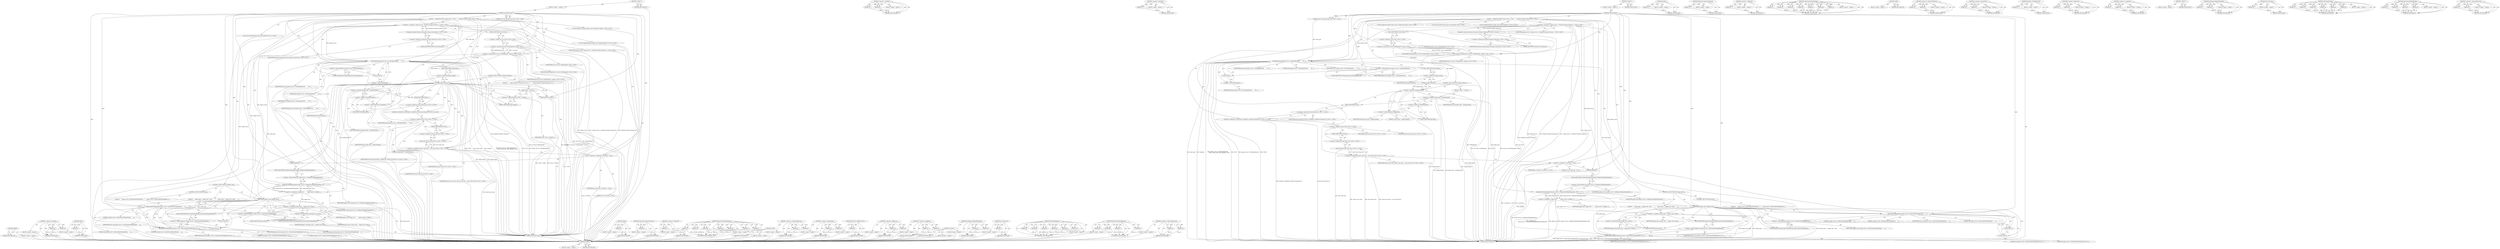 digraph "&lt;operator&gt;.indirectIndexAccess" {
vulnerable_196 [label=<(METHOD,AddRef)>];
vulnerable_197 [label=<(BLOCK,&lt;empty&gt;,&lt;empty&gt;)>];
vulnerable_198 [label=<(METHOD_RETURN,ANY)>];
vulnerable_149 [label=<(METHOD,&lt;operator&gt;.lessThan)>];
vulnerable_150 [label=<(PARAM,p1)>];
vulnerable_151 [label=<(PARAM,p2)>];
vulnerable_152 [label=<(BLOCK,&lt;empty&gt;,&lt;empty&gt;)>];
vulnerable_153 [label=<(METHOD_RETURN,ANY)>];
vulnerable_175 [label=<(METHOD,&lt;operator&gt;.logicalNot)>];
vulnerable_176 [label=<(PARAM,p1)>];
vulnerable_177 [label=<(BLOCK,&lt;empty&gt;,&lt;empty&gt;)>];
vulnerable_178 [label=<(METHOD_RETURN,ANY)>];
vulnerable_6 [label=<(METHOD,&lt;global&gt;)<SUB>1</SUB>>];
vulnerable_7 [label=<(BLOCK,&lt;empty&gt;,&lt;empty&gt;)<SUB>1</SUB>>];
vulnerable_8 [label=<(METHOD,InitOnIOThread)<SUB>1</SUB>>];
vulnerable_9 [label="<(PARAM,const std::string&amp; mime_type)<SUB>1</SUB>>"];
vulnerable_10 [label=<(BLOCK,{
    PluginServiceImpl* plugin_service = Plugi...,{
    PluginServiceImpl* plugin_service = Plugi...)<SUB>1</SUB>>];
vulnerable_11 [label="<(LOCAL,PluginServiceImpl* plugin_service: PluginServiceImpl*)<SUB>2</SUB>>"];
vulnerable_12 [label="<(&lt;operator&gt;.assignment,* plugin_service = PluginServiceImpl::GetInstan...)<SUB>2</SUB>>"];
vulnerable_13 [label="<(IDENTIFIER,plugin_service,* plugin_service = PluginServiceImpl::GetInstan...)<SUB>2</SUB>>"];
vulnerable_14 [label="<(PluginServiceImpl.GetInstance,PluginServiceImpl::GetInstance())<SUB>2</SUB>>"];
vulnerable_15 [label="<(&lt;operator&gt;.fieldAccess,PluginServiceImpl::GetInstance)<SUB>2</SUB>>"];
vulnerable_16 [label="<(IDENTIFIER,PluginServiceImpl,PluginServiceImpl::GetInstance())<SUB>2</SUB>>"];
vulnerable_17 [label=<(FIELD_IDENTIFIER,GetInstance,GetInstance)<SUB>2</SUB>>];
vulnerable_18 [label="<(&lt;operator&gt;.greaterThan,std::vector&lt;WebPluginInfo&gt; plugins)<SUB>4</SUB>>"];
vulnerable_19 [label="<(&lt;operator&gt;.lessThan,std::vector&lt;WebPluginInfo)<SUB>4</SUB>>"];
vulnerable_20 [label="<(&lt;operator&gt;.fieldAccess,std::vector)<SUB>4</SUB>>"];
vulnerable_21 [label="<(IDENTIFIER,std,std::vector&lt;WebPluginInfo)<SUB>4</SUB>>"];
vulnerable_22 [label=<(FIELD_IDENTIFIER,vector,vector)<SUB>4</SUB>>];
vulnerable_23 [label="<(IDENTIFIER,WebPluginInfo,std::vector&lt;WebPluginInfo)<SUB>4</SUB>>"];
vulnerable_24 [label="<(IDENTIFIER,plugins,std::vector&lt;WebPluginInfo&gt; plugins)<SUB>4</SUB>>"];
vulnerable_25 [label=<(GetPluginInfoArray,plugin_service-&gt;GetPluginInfoArray(
         GU...)<SUB>5</SUB>>];
vulnerable_26 [label=<(&lt;operator&gt;.indirectFieldAccess,plugin_service-&gt;GetPluginInfoArray)<SUB>5</SUB>>];
vulnerable_27 [label=<(IDENTIFIER,plugin_service,plugin_service-&gt;GetPluginInfoArray(
         GU...)<SUB>5</SUB>>];
vulnerable_28 [label=<(FIELD_IDENTIFIER,GetPluginInfoArray,GetPluginInfoArray)<SUB>5</SUB>>];
vulnerable_29 [label=<(GURL,GURL())<SUB>6</SUB>>];
vulnerable_30 [label=<(IDENTIFIER,mime_type,plugin_service-&gt;GetPluginInfoArray(
         GU...)<SUB>6</SUB>>];
vulnerable_31 [label=<(LITERAL,false,plugin_service-&gt;GetPluginInfoArray(
         GU...)<SUB>6</SUB>>];
vulnerable_32 [label=<(&lt;operator&gt;.addressOf,&amp;plugins)<SUB>6</SUB>>];
vulnerable_33 [label=<(IDENTIFIER,plugins,plugin_service-&gt;GetPluginInfoArray(
         GU...)<SUB>6</SUB>>];
vulnerable_34 [label=<(IDENTIFIER,NULL,plugin_service-&gt;GetPluginInfoArray(
         GU...)<SUB>6</SUB>>];
vulnerable_35 [label="<(LOCAL,base.FilePath plugin_path: base.FilePath)<SUB>7</SUB>>"];
vulnerable_36 [label=<(CONTROL_STRUCTURE,IF,if (!plugins.empty()))<SUB>8</SUB>>];
vulnerable_37 [label=<(&lt;operator&gt;.logicalNot,!plugins.empty())<SUB>8</SUB>>];
vulnerable_38 [label=<(empty,plugins.empty())<SUB>8</SUB>>];
vulnerable_39 [label=<(&lt;operator&gt;.fieldAccess,plugins.empty)<SUB>8</SUB>>];
vulnerable_40 [label=<(IDENTIFIER,plugins,plugins.empty())<SUB>8</SUB>>];
vulnerable_41 [label=<(FIELD_IDENTIFIER,empty,empty)<SUB>8</SUB>>];
vulnerable_42 [label=<(BLOCK,&lt;empty&gt;,&lt;empty&gt;)<SUB>9</SUB>>];
vulnerable_43 [label=<(&lt;operator&gt;.assignment,plugin_path = plugins[0].path)<SUB>9</SUB>>];
vulnerable_44 [label=<(IDENTIFIER,plugin_path,plugin_path = plugins[0].path)<SUB>9</SUB>>];
vulnerable_45 [label=<(&lt;operator&gt;.fieldAccess,plugins[0].path)<SUB>9</SUB>>];
vulnerable_46 [label=<(&lt;operator&gt;.indirectIndexAccess,plugins[0])<SUB>9</SUB>>];
vulnerable_47 [label=<(IDENTIFIER,plugins,plugin_path = plugins[0].path)<SUB>9</SUB>>];
vulnerable_48 [label=<(LITERAL,0,plugin_path = plugins[0].path)<SUB>9</SUB>>];
vulnerable_49 [label=<(FIELD_IDENTIFIER,path,path)<SUB>9</SUB>>];
vulnerable_50 [label="<(DCHECK_CURRENTLY_ON,DCHECK_CURRENTLY_ON(BrowserThread::IO))<SUB>11</SUB>>"];
vulnerable_51 [label="<(&lt;operator&gt;.fieldAccess,BrowserThread::IO)<SUB>11</SUB>>"];
vulnerable_52 [label="<(IDENTIFIER,BrowserThread,DCHECK_CURRENTLY_ON(BrowserThread::IO))<SUB>11</SUB>>"];
vulnerable_53 [label=<(FIELD_IDENTIFIER,IO,IO)<SUB>11</SUB>>];
vulnerable_54 [label="<(&lt;operator&gt;.assignment,remove_start_time_ = base::Time::Now())<SUB>12</SUB>>"];
vulnerable_55 [label="<(IDENTIFIER,remove_start_time_,remove_start_time_ = base::Time::Now())<SUB>12</SUB>>"];
vulnerable_56 [label="<(base.Time.Now,base::Time::Now())<SUB>12</SUB>>"];
vulnerable_57 [label="<(&lt;operator&gt;.fieldAccess,base::Time::Now)<SUB>12</SUB>>"];
vulnerable_58 [label="<(&lt;operator&gt;.fieldAccess,base::Time)<SUB>12</SUB>>"];
vulnerable_59 [label="<(IDENTIFIER,base,base::Time::Now())<SUB>12</SUB>>"];
vulnerable_60 [label="<(IDENTIFIER,Time,base::Time::Now())<SUB>12</SUB>>"];
vulnerable_61 [label=<(FIELD_IDENTIFIER,Now,Now)<SUB>12</SUB>>];
vulnerable_62 [label=<(&lt;operator&gt;.assignment,is_removing_ = true)<SUB>13</SUB>>];
vulnerable_63 [label=<(IDENTIFIER,is_removing_,is_removing_ = true)<SUB>13</SUB>>];
vulnerable_64 [label=<(LITERAL,true,is_removing_ = true)<SUB>13</SUB>>];
vulnerable_65 [label=<(AddRef,AddRef())<SUB>14</SUB>>];
vulnerable_66 [label="<(LOCAL,PepperPluginInfo* pepper_info: PepperPluginInfo*)<SUB>16</SUB>>"];
vulnerable_67 [label=<(&lt;operator&gt;.assignment,* pepper_info =
        plugin_service-&gt;GetRegi...)<SUB>16</SUB>>];
vulnerable_68 [label=<(IDENTIFIER,pepper_info,* pepper_info =
        plugin_service-&gt;GetRegi...)<SUB>16</SUB>>];
vulnerable_69 [label=<(GetRegisteredPpapiPluginInfo,plugin_service-&gt;GetRegisteredPpapiPluginInfo(pl...)<SUB>17</SUB>>];
vulnerable_70 [label=<(&lt;operator&gt;.indirectFieldAccess,plugin_service-&gt;GetRegisteredPpapiPluginInfo)<SUB>17</SUB>>];
vulnerable_71 [label=<(IDENTIFIER,plugin_service,plugin_service-&gt;GetRegisteredPpapiPluginInfo(pl...)<SUB>17</SUB>>];
vulnerable_72 [label=<(FIELD_IDENTIFIER,GetRegisteredPpapiPluginInfo,GetRegisteredPpapiPluginInfo)<SUB>17</SUB>>];
vulnerable_73 [label=<(IDENTIFIER,plugin_path,plugin_service-&gt;GetRegisteredPpapiPluginInfo(pl...)<SUB>17</SUB>>];
vulnerable_74 [label=<(CONTROL_STRUCTURE,IF,if (pepper_info))<SUB>18</SUB>>];
vulnerable_75 [label=<(IDENTIFIER,pepper_info,if (pepper_info))<SUB>18</SUB>>];
vulnerable_76 [label=<(BLOCK,{
      plugin_name_ = pepper_info-&gt;name;
     ...,{
      plugin_name_ = pepper_info-&gt;name;
     ...)<SUB>18</SUB>>];
vulnerable_77 [label=<(&lt;operator&gt;.assignment,plugin_name_ = pepper_info-&gt;name)<SUB>19</SUB>>];
vulnerable_78 [label=<(IDENTIFIER,plugin_name_,plugin_name_ = pepper_info-&gt;name)<SUB>19</SUB>>];
vulnerable_79 [label=<(&lt;operator&gt;.indirectFieldAccess,pepper_info-&gt;name)<SUB>19</SUB>>];
vulnerable_80 [label=<(IDENTIFIER,pepper_info,plugin_name_ = pepper_info-&gt;name)<SUB>19</SUB>>];
vulnerable_81 [label=<(FIELD_IDENTIFIER,name,name)<SUB>19</SUB>>];
vulnerable_82 [label=<(OpenChannelToPpapiBroker,plugin_service-&gt;OpenChannelToPpapiBroker(0, plu...)<SUB>20</SUB>>];
vulnerable_83 [label=<(&lt;operator&gt;.indirectFieldAccess,plugin_service-&gt;OpenChannelToPpapiBroker)<SUB>20</SUB>>];
vulnerable_84 [label=<(IDENTIFIER,plugin_service,plugin_service-&gt;OpenChannelToPpapiBroker(0, plu...)<SUB>20</SUB>>];
vulnerable_85 [label=<(FIELD_IDENTIFIER,OpenChannelToPpapiBroker,OpenChannelToPpapiBroker)<SUB>20</SUB>>];
vulnerable_86 [label=<(LITERAL,0,plugin_service-&gt;OpenChannelToPpapiBroker(0, plu...)<SUB>20</SUB>>];
vulnerable_87 [label=<(IDENTIFIER,plugin_path,plugin_service-&gt;OpenChannelToPpapiBroker(0, plu...)<SUB>20</SUB>>];
vulnerable_88 [label=<(LITERAL,this,plugin_service-&gt;OpenChannelToPpapiBroker(0, plu...)<SUB>20</SUB>>];
vulnerable_89 [label=<(CONTROL_STRUCTURE,ELSE,else)<SUB>21</SUB>>];
vulnerable_90 [label=<(BLOCK,{
      plugin_service-&gt;OpenChannelToNpapiPlugi...,{
      plugin_service-&gt;OpenChannelToNpapiPlugi...)<SUB>21</SUB>>];
vulnerable_91 [label=<(OpenChannelToNpapiPlugin,plugin_service-&gt;OpenChannelToNpapiPlugin(
     ...)<SUB>22</SUB>>];
vulnerable_92 [label=<(&lt;operator&gt;.indirectFieldAccess,plugin_service-&gt;OpenChannelToNpapiPlugin)<SUB>22</SUB>>];
vulnerable_93 [label=<(IDENTIFIER,plugin_service,plugin_service-&gt;OpenChannelToNpapiPlugin(
     ...)<SUB>22</SUB>>];
vulnerable_94 [label=<(FIELD_IDENTIFIER,OpenChannelToNpapiPlugin,OpenChannelToNpapiPlugin)<SUB>22</SUB>>];
vulnerable_95 [label=<(LITERAL,0,plugin_service-&gt;OpenChannelToNpapiPlugin(
     ...)<SUB>23</SUB>>];
vulnerable_96 [label=<(LITERAL,0,plugin_service-&gt;OpenChannelToNpapiPlugin(
     ...)<SUB>23</SUB>>];
vulnerable_97 [label=<(GURL,GURL())<SUB>23</SUB>>];
vulnerable_98 [label=<(GURL,GURL())<SUB>23</SUB>>];
vulnerable_99 [label=<(IDENTIFIER,mime_type,plugin_service-&gt;OpenChannelToNpapiPlugin(
     ...)<SUB>23</SUB>>];
vulnerable_100 [label=<(LITERAL,this,plugin_service-&gt;OpenChannelToNpapiPlugin(
     ...)<SUB>23</SUB>>];
vulnerable_101 [label=<(METHOD_RETURN,void)<SUB>1</SUB>>];
vulnerable_103 [label=<(METHOD_RETURN,ANY)<SUB>1</SUB>>];
vulnerable_179 [label=<(METHOD,empty)>];
vulnerable_180 [label=<(PARAM,p1)>];
vulnerable_181 [label=<(BLOCK,&lt;empty&gt;,&lt;empty&gt;)>];
vulnerable_182 [label=<(METHOD_RETURN,ANY)>];
vulnerable_135 [label=<(METHOD,PluginServiceImpl.GetInstance)>];
vulnerable_136 [label=<(PARAM,p1)>];
vulnerable_137 [label=<(BLOCK,&lt;empty&gt;,&lt;empty&gt;)>];
vulnerable_138 [label=<(METHOD_RETURN,ANY)>];
vulnerable_171 [label=<(METHOD,&lt;operator&gt;.addressOf)>];
vulnerable_172 [label=<(PARAM,p1)>];
vulnerable_173 [label=<(BLOCK,&lt;empty&gt;,&lt;empty&gt;)>];
vulnerable_174 [label=<(METHOD_RETURN,ANY)>];
vulnerable_211 [label=<(METHOD,OpenChannelToNpapiPlugin)>];
vulnerable_212 [label=<(PARAM,p1)>];
vulnerable_213 [label=<(PARAM,p2)>];
vulnerable_214 [label=<(PARAM,p3)>];
vulnerable_215 [label=<(PARAM,p4)>];
vulnerable_216 [label=<(PARAM,p5)>];
vulnerable_217 [label=<(PARAM,p6)>];
vulnerable_218 [label=<(PARAM,p7)>];
vulnerable_219 [label=<(BLOCK,&lt;empty&gt;,&lt;empty&gt;)>];
vulnerable_220 [label=<(METHOD_RETURN,ANY)>];
vulnerable_168 [label=<(METHOD,GURL)>];
vulnerable_169 [label=<(BLOCK,&lt;empty&gt;,&lt;empty&gt;)>];
vulnerable_170 [label=<(METHOD_RETURN,ANY)>];
vulnerable_163 [label=<(METHOD,&lt;operator&gt;.indirectFieldAccess)>];
vulnerable_164 [label=<(PARAM,p1)>];
vulnerable_165 [label=<(PARAM,p2)>];
vulnerable_166 [label=<(BLOCK,&lt;empty&gt;,&lt;empty&gt;)>];
vulnerable_167 [label=<(METHOD_RETURN,ANY)>];
vulnerable_144 [label=<(METHOD,&lt;operator&gt;.greaterThan)>];
vulnerable_145 [label=<(PARAM,p1)>];
vulnerable_146 [label=<(PARAM,p2)>];
vulnerable_147 [label=<(BLOCK,&lt;empty&gt;,&lt;empty&gt;)>];
vulnerable_148 [label=<(METHOD_RETURN,ANY)>];
vulnerable_188 [label=<(METHOD,DCHECK_CURRENTLY_ON)>];
vulnerable_189 [label=<(PARAM,p1)>];
vulnerable_190 [label=<(BLOCK,&lt;empty&gt;,&lt;empty&gt;)>];
vulnerable_191 [label=<(METHOD_RETURN,ANY)>];
vulnerable_139 [label=<(METHOD,&lt;operator&gt;.fieldAccess)>];
vulnerable_140 [label=<(PARAM,p1)>];
vulnerable_141 [label=<(PARAM,p2)>];
vulnerable_142 [label=<(BLOCK,&lt;empty&gt;,&lt;empty&gt;)>];
vulnerable_143 [label=<(METHOD_RETURN,ANY)>];
vulnerable_130 [label=<(METHOD,&lt;operator&gt;.assignment)>];
vulnerable_131 [label=<(PARAM,p1)>];
vulnerable_132 [label=<(PARAM,p2)>];
vulnerable_133 [label=<(BLOCK,&lt;empty&gt;,&lt;empty&gt;)>];
vulnerable_134 [label=<(METHOD_RETURN,ANY)>];
vulnerable_124 [label=<(METHOD,&lt;global&gt;)<SUB>1</SUB>>];
vulnerable_125 [label=<(BLOCK,&lt;empty&gt;,&lt;empty&gt;)>];
vulnerable_126 [label=<(METHOD_RETURN,ANY)>];
vulnerable_199 [label=<(METHOD,GetRegisteredPpapiPluginInfo)>];
vulnerable_200 [label=<(PARAM,p1)>];
vulnerable_201 [label=<(PARAM,p2)>];
vulnerable_202 [label=<(BLOCK,&lt;empty&gt;,&lt;empty&gt;)>];
vulnerable_203 [label=<(METHOD_RETURN,ANY)>];
vulnerable_192 [label=<(METHOD,base.Time.Now)>];
vulnerable_193 [label=<(PARAM,p1)>];
vulnerable_194 [label=<(BLOCK,&lt;empty&gt;,&lt;empty&gt;)>];
vulnerable_195 [label=<(METHOD_RETURN,ANY)>];
vulnerable_154 [label=<(METHOD,GetPluginInfoArray)>];
vulnerable_155 [label=<(PARAM,p1)>];
vulnerable_156 [label=<(PARAM,p2)>];
vulnerable_157 [label=<(PARAM,p3)>];
vulnerable_158 [label=<(PARAM,p4)>];
vulnerable_159 [label=<(PARAM,p5)>];
vulnerable_160 [label=<(PARAM,p6)>];
vulnerable_161 [label=<(BLOCK,&lt;empty&gt;,&lt;empty&gt;)>];
vulnerable_162 [label=<(METHOD_RETURN,ANY)>];
vulnerable_204 [label=<(METHOD,OpenChannelToPpapiBroker)>];
vulnerable_205 [label=<(PARAM,p1)>];
vulnerable_206 [label=<(PARAM,p2)>];
vulnerable_207 [label=<(PARAM,p3)>];
vulnerable_208 [label=<(PARAM,p4)>];
vulnerable_209 [label=<(BLOCK,&lt;empty&gt;,&lt;empty&gt;)>];
vulnerable_210 [label=<(METHOD_RETURN,ANY)>];
vulnerable_183 [label=<(METHOD,&lt;operator&gt;.indirectIndexAccess)>];
vulnerable_184 [label=<(PARAM,p1)>];
vulnerable_185 [label=<(PARAM,p2)>];
vulnerable_186 [label=<(BLOCK,&lt;empty&gt;,&lt;empty&gt;)>];
vulnerable_187 [label=<(METHOD_RETURN,ANY)>];
fixed_200 [label=<(METHOD,AddRef)>];
fixed_201 [label=<(BLOCK,&lt;empty&gt;,&lt;empty&gt;)>];
fixed_202 [label=<(METHOD_RETURN,ANY)>];
fixed_153 [label=<(METHOD,&lt;operator&gt;.lessThan)>];
fixed_154 [label=<(PARAM,p1)>];
fixed_155 [label=<(PARAM,p2)>];
fixed_156 [label=<(BLOCK,&lt;empty&gt;,&lt;empty&gt;)>];
fixed_157 [label=<(METHOD_RETURN,ANY)>];
fixed_179 [label=<(METHOD,empty)>];
fixed_180 [label=<(PARAM,p1)>];
fixed_181 [label=<(BLOCK,&lt;empty&gt;,&lt;empty&gt;)>];
fixed_182 [label=<(METHOD_RETURN,ANY)>];
fixed_6 [label=<(METHOD,&lt;global&gt;)<SUB>1</SUB>>];
fixed_7 [label=<(BLOCK,&lt;empty&gt;,&lt;empty&gt;)<SUB>1</SUB>>];
fixed_8 [label=<(METHOD,InitOnIOThread)<SUB>1</SUB>>];
fixed_9 [label="<(PARAM,const std::string&amp; mime_type)<SUB>1</SUB>>"];
fixed_10 [label=<(BLOCK,{
    PluginServiceImpl* plugin_service = Plugi...,{
    PluginServiceImpl* plugin_service = Plugi...)<SUB>1</SUB>>];
fixed_11 [label="<(LOCAL,PluginServiceImpl* plugin_service: PluginServiceImpl*)<SUB>2</SUB>>"];
fixed_12 [label="<(&lt;operator&gt;.assignment,* plugin_service = PluginServiceImpl::GetInstan...)<SUB>2</SUB>>"];
fixed_13 [label="<(IDENTIFIER,plugin_service,* plugin_service = PluginServiceImpl::GetInstan...)<SUB>2</SUB>>"];
fixed_14 [label="<(PluginServiceImpl.GetInstance,PluginServiceImpl::GetInstance())<SUB>2</SUB>>"];
fixed_15 [label="<(&lt;operator&gt;.fieldAccess,PluginServiceImpl::GetInstance)<SUB>2</SUB>>"];
fixed_16 [label="<(IDENTIFIER,PluginServiceImpl,PluginServiceImpl::GetInstance())<SUB>2</SUB>>"];
fixed_17 [label=<(FIELD_IDENTIFIER,GetInstance,GetInstance)<SUB>2</SUB>>];
fixed_18 [label="<(&lt;operator&gt;.greaterThan,std::vector&lt;WebPluginInfo&gt; plugins)<SUB>4</SUB>>"];
fixed_19 [label="<(&lt;operator&gt;.lessThan,std::vector&lt;WebPluginInfo)<SUB>4</SUB>>"];
fixed_20 [label="<(&lt;operator&gt;.fieldAccess,std::vector)<SUB>4</SUB>>"];
fixed_21 [label="<(IDENTIFIER,std,std::vector&lt;WebPluginInfo)<SUB>4</SUB>>"];
fixed_22 [label=<(FIELD_IDENTIFIER,vector,vector)<SUB>4</SUB>>];
fixed_23 [label="<(IDENTIFIER,WebPluginInfo,std::vector&lt;WebPluginInfo)<SUB>4</SUB>>"];
fixed_24 [label="<(IDENTIFIER,plugins,std::vector&lt;WebPluginInfo&gt; plugins)<SUB>4</SUB>>"];
fixed_25 [label=<(GetPluginInfoArray,plugin_service-&gt;GetPluginInfoArray(
         GU...)<SUB>5</SUB>>];
fixed_26 [label=<(&lt;operator&gt;.indirectFieldAccess,plugin_service-&gt;GetPluginInfoArray)<SUB>5</SUB>>];
fixed_27 [label=<(IDENTIFIER,plugin_service,plugin_service-&gt;GetPluginInfoArray(
         GU...)<SUB>5</SUB>>];
fixed_28 [label=<(FIELD_IDENTIFIER,GetPluginInfoArray,GetPluginInfoArray)<SUB>5</SUB>>];
fixed_29 [label=<(GURL,GURL())<SUB>6</SUB>>];
fixed_30 [label=<(IDENTIFIER,mime_type,plugin_service-&gt;GetPluginInfoArray(
         GU...)<SUB>6</SUB>>];
fixed_31 [label=<(LITERAL,false,plugin_service-&gt;GetPluginInfoArray(
         GU...)<SUB>6</SUB>>];
fixed_32 [label=<(&lt;operator&gt;.addressOf,&amp;plugins)<SUB>6</SUB>>];
fixed_33 [label=<(IDENTIFIER,plugins,plugin_service-&gt;GetPluginInfoArray(
         GU...)<SUB>6</SUB>>];
fixed_34 [label=<(IDENTIFIER,NULL,plugin_service-&gt;GetPluginInfoArray(
         GU...)<SUB>6</SUB>>];
fixed_35 [label=<(CONTROL_STRUCTURE,IF,if (plugins.empty()))<SUB>8</SUB>>];
fixed_36 [label=<(empty,plugins.empty())<SUB>8</SUB>>];
fixed_37 [label=<(&lt;operator&gt;.fieldAccess,plugins.empty)<SUB>8</SUB>>];
fixed_38 [label=<(IDENTIFIER,plugins,plugins.empty())<SUB>8</SUB>>];
fixed_39 [label=<(FIELD_IDENTIFIER,empty,empty)<SUB>8</SUB>>];
fixed_40 [label=<(BLOCK,{
      // May be empty for some tests and on t...,{
      // May be empty for some tests and on t...)<SUB>8</SUB>>];
fixed_41 [label=<(Signal,event_-&gt;Signal())<SUB>10</SUB>>];
fixed_42 [label=<(&lt;operator&gt;.indirectFieldAccess,event_-&gt;Signal)<SUB>10</SUB>>];
fixed_43 [label=<(IDENTIFIER,event_,event_-&gt;Signal())<SUB>10</SUB>>];
fixed_44 [label=<(FIELD_IDENTIFIER,Signal,Signal)<SUB>10</SUB>>];
fixed_45 [label=<(RETURN,return;,return;)<SUB>11</SUB>>];
fixed_46 [label="<(LOCAL,base.FilePath plugin_path: base.FilePath)<SUB>14</SUB>>"];
fixed_47 [label=<(&lt;operator&gt;.assignment,plugin_path = plugins[0].path)<SUB>14</SUB>>];
fixed_48 [label=<(IDENTIFIER,plugin_path,plugin_path = plugins[0].path)<SUB>14</SUB>>];
fixed_49 [label=<(&lt;operator&gt;.fieldAccess,plugins[0].path)<SUB>14</SUB>>];
fixed_50 [label=<(&lt;operator&gt;.indirectIndexAccess,plugins[0])<SUB>14</SUB>>];
fixed_51 [label=<(IDENTIFIER,plugins,plugin_path = plugins[0].path)<SUB>14</SUB>>];
fixed_52 [label=<(LITERAL,0,plugin_path = plugins[0].path)<SUB>14</SUB>>];
fixed_53 [label=<(FIELD_IDENTIFIER,path,path)<SUB>14</SUB>>];
fixed_54 [label="<(DCHECK_CURRENTLY_ON,DCHECK_CURRENTLY_ON(BrowserThread::IO))<SUB>16</SUB>>"];
fixed_55 [label="<(&lt;operator&gt;.fieldAccess,BrowserThread::IO)<SUB>16</SUB>>"];
fixed_56 [label="<(IDENTIFIER,BrowserThread,DCHECK_CURRENTLY_ON(BrowserThread::IO))<SUB>16</SUB>>"];
fixed_57 [label=<(FIELD_IDENTIFIER,IO,IO)<SUB>16</SUB>>];
fixed_58 [label="<(&lt;operator&gt;.assignment,remove_start_time_ = base::Time::Now())<SUB>17</SUB>>"];
fixed_59 [label="<(IDENTIFIER,remove_start_time_,remove_start_time_ = base::Time::Now())<SUB>17</SUB>>"];
fixed_60 [label="<(base.Time.Now,base::Time::Now())<SUB>17</SUB>>"];
fixed_61 [label="<(&lt;operator&gt;.fieldAccess,base::Time::Now)<SUB>17</SUB>>"];
fixed_62 [label="<(&lt;operator&gt;.fieldAccess,base::Time)<SUB>17</SUB>>"];
fixed_63 [label="<(IDENTIFIER,base,base::Time::Now())<SUB>17</SUB>>"];
fixed_64 [label="<(IDENTIFIER,Time,base::Time::Now())<SUB>17</SUB>>"];
fixed_65 [label=<(FIELD_IDENTIFIER,Now,Now)<SUB>17</SUB>>];
fixed_66 [label=<(&lt;operator&gt;.assignment,is_removing_ = true)<SUB>18</SUB>>];
fixed_67 [label=<(IDENTIFIER,is_removing_,is_removing_ = true)<SUB>18</SUB>>];
fixed_68 [label=<(LITERAL,true,is_removing_ = true)<SUB>18</SUB>>];
fixed_69 [label=<(AddRef,AddRef())<SUB>19</SUB>>];
fixed_70 [label="<(LOCAL,PepperPluginInfo* pepper_info: PepperPluginInfo*)<SUB>21</SUB>>"];
fixed_71 [label=<(&lt;operator&gt;.assignment,* pepper_info =
        plugin_service-&gt;GetRegi...)<SUB>21</SUB>>];
fixed_72 [label=<(IDENTIFIER,pepper_info,* pepper_info =
        plugin_service-&gt;GetRegi...)<SUB>21</SUB>>];
fixed_73 [label=<(GetRegisteredPpapiPluginInfo,plugin_service-&gt;GetRegisteredPpapiPluginInfo(pl...)<SUB>22</SUB>>];
fixed_74 [label=<(&lt;operator&gt;.indirectFieldAccess,plugin_service-&gt;GetRegisteredPpapiPluginInfo)<SUB>22</SUB>>];
fixed_75 [label=<(IDENTIFIER,plugin_service,plugin_service-&gt;GetRegisteredPpapiPluginInfo(pl...)<SUB>22</SUB>>];
fixed_76 [label=<(FIELD_IDENTIFIER,GetRegisteredPpapiPluginInfo,GetRegisteredPpapiPluginInfo)<SUB>22</SUB>>];
fixed_77 [label=<(IDENTIFIER,plugin_path,plugin_service-&gt;GetRegisteredPpapiPluginInfo(pl...)<SUB>22</SUB>>];
fixed_78 [label=<(CONTROL_STRUCTURE,IF,if (pepper_info))<SUB>23</SUB>>];
fixed_79 [label=<(IDENTIFIER,pepper_info,if (pepper_info))<SUB>23</SUB>>];
fixed_80 [label=<(BLOCK,{
      plugin_name_ = pepper_info-&gt;name;
     ...,{
      plugin_name_ = pepper_info-&gt;name;
     ...)<SUB>23</SUB>>];
fixed_81 [label=<(&lt;operator&gt;.assignment,plugin_name_ = pepper_info-&gt;name)<SUB>24</SUB>>];
fixed_82 [label=<(IDENTIFIER,plugin_name_,plugin_name_ = pepper_info-&gt;name)<SUB>24</SUB>>];
fixed_83 [label=<(&lt;operator&gt;.indirectFieldAccess,pepper_info-&gt;name)<SUB>24</SUB>>];
fixed_84 [label=<(IDENTIFIER,pepper_info,plugin_name_ = pepper_info-&gt;name)<SUB>24</SUB>>];
fixed_85 [label=<(FIELD_IDENTIFIER,name,name)<SUB>24</SUB>>];
fixed_86 [label=<(OpenChannelToPpapiBroker,plugin_service-&gt;OpenChannelToPpapiBroker(0, plu...)<SUB>25</SUB>>];
fixed_87 [label=<(&lt;operator&gt;.indirectFieldAccess,plugin_service-&gt;OpenChannelToPpapiBroker)<SUB>25</SUB>>];
fixed_88 [label=<(IDENTIFIER,plugin_service,plugin_service-&gt;OpenChannelToPpapiBroker(0, plu...)<SUB>25</SUB>>];
fixed_89 [label=<(FIELD_IDENTIFIER,OpenChannelToPpapiBroker,OpenChannelToPpapiBroker)<SUB>25</SUB>>];
fixed_90 [label=<(LITERAL,0,plugin_service-&gt;OpenChannelToPpapiBroker(0, plu...)<SUB>25</SUB>>];
fixed_91 [label=<(IDENTIFIER,plugin_path,plugin_service-&gt;OpenChannelToPpapiBroker(0, plu...)<SUB>25</SUB>>];
fixed_92 [label=<(LITERAL,this,plugin_service-&gt;OpenChannelToPpapiBroker(0, plu...)<SUB>25</SUB>>];
fixed_93 [label=<(CONTROL_STRUCTURE,ELSE,else)<SUB>26</SUB>>];
fixed_94 [label=<(BLOCK,{
      plugin_service-&gt;OpenChannelToNpapiPlugi...,{
      plugin_service-&gt;OpenChannelToNpapiPlugi...)<SUB>26</SUB>>];
fixed_95 [label=<(OpenChannelToNpapiPlugin,plugin_service-&gt;OpenChannelToNpapiPlugin(
     ...)<SUB>27</SUB>>];
fixed_96 [label=<(&lt;operator&gt;.indirectFieldAccess,plugin_service-&gt;OpenChannelToNpapiPlugin)<SUB>27</SUB>>];
fixed_97 [label=<(IDENTIFIER,plugin_service,plugin_service-&gt;OpenChannelToNpapiPlugin(
     ...)<SUB>27</SUB>>];
fixed_98 [label=<(FIELD_IDENTIFIER,OpenChannelToNpapiPlugin,OpenChannelToNpapiPlugin)<SUB>27</SUB>>];
fixed_99 [label=<(LITERAL,0,plugin_service-&gt;OpenChannelToNpapiPlugin(
     ...)<SUB>28</SUB>>];
fixed_100 [label=<(LITERAL,0,plugin_service-&gt;OpenChannelToNpapiPlugin(
     ...)<SUB>28</SUB>>];
fixed_101 [label=<(GURL,GURL())<SUB>28</SUB>>];
fixed_102 [label=<(GURL,GURL())<SUB>28</SUB>>];
fixed_103 [label=<(IDENTIFIER,mime_type,plugin_service-&gt;OpenChannelToNpapiPlugin(
     ...)<SUB>28</SUB>>];
fixed_104 [label=<(LITERAL,this,plugin_service-&gt;OpenChannelToNpapiPlugin(
     ...)<SUB>28</SUB>>];
fixed_105 [label=<(METHOD_RETURN,void)<SUB>1</SUB>>];
fixed_107 [label=<(METHOD_RETURN,ANY)<SUB>1</SUB>>];
fixed_183 [label=<(METHOD,Signal)>];
fixed_184 [label=<(PARAM,p1)>];
fixed_185 [label=<(BLOCK,&lt;empty&gt;,&lt;empty&gt;)>];
fixed_186 [label=<(METHOD_RETURN,ANY)>];
fixed_139 [label=<(METHOD,PluginServiceImpl.GetInstance)>];
fixed_140 [label=<(PARAM,p1)>];
fixed_141 [label=<(BLOCK,&lt;empty&gt;,&lt;empty&gt;)>];
fixed_142 [label=<(METHOD_RETURN,ANY)>];
fixed_175 [label=<(METHOD,&lt;operator&gt;.addressOf)>];
fixed_176 [label=<(PARAM,p1)>];
fixed_177 [label=<(BLOCK,&lt;empty&gt;,&lt;empty&gt;)>];
fixed_178 [label=<(METHOD_RETURN,ANY)>];
fixed_215 [label=<(METHOD,OpenChannelToNpapiPlugin)>];
fixed_216 [label=<(PARAM,p1)>];
fixed_217 [label=<(PARAM,p2)>];
fixed_218 [label=<(PARAM,p3)>];
fixed_219 [label=<(PARAM,p4)>];
fixed_220 [label=<(PARAM,p5)>];
fixed_221 [label=<(PARAM,p6)>];
fixed_222 [label=<(PARAM,p7)>];
fixed_223 [label=<(BLOCK,&lt;empty&gt;,&lt;empty&gt;)>];
fixed_224 [label=<(METHOD_RETURN,ANY)>];
fixed_172 [label=<(METHOD,GURL)>];
fixed_173 [label=<(BLOCK,&lt;empty&gt;,&lt;empty&gt;)>];
fixed_174 [label=<(METHOD_RETURN,ANY)>];
fixed_167 [label=<(METHOD,&lt;operator&gt;.indirectFieldAccess)>];
fixed_168 [label=<(PARAM,p1)>];
fixed_169 [label=<(PARAM,p2)>];
fixed_170 [label=<(BLOCK,&lt;empty&gt;,&lt;empty&gt;)>];
fixed_171 [label=<(METHOD_RETURN,ANY)>];
fixed_148 [label=<(METHOD,&lt;operator&gt;.greaterThan)>];
fixed_149 [label=<(PARAM,p1)>];
fixed_150 [label=<(PARAM,p2)>];
fixed_151 [label=<(BLOCK,&lt;empty&gt;,&lt;empty&gt;)>];
fixed_152 [label=<(METHOD_RETURN,ANY)>];
fixed_192 [label=<(METHOD,DCHECK_CURRENTLY_ON)>];
fixed_193 [label=<(PARAM,p1)>];
fixed_194 [label=<(BLOCK,&lt;empty&gt;,&lt;empty&gt;)>];
fixed_195 [label=<(METHOD_RETURN,ANY)>];
fixed_143 [label=<(METHOD,&lt;operator&gt;.fieldAccess)>];
fixed_144 [label=<(PARAM,p1)>];
fixed_145 [label=<(PARAM,p2)>];
fixed_146 [label=<(BLOCK,&lt;empty&gt;,&lt;empty&gt;)>];
fixed_147 [label=<(METHOD_RETURN,ANY)>];
fixed_134 [label=<(METHOD,&lt;operator&gt;.assignment)>];
fixed_135 [label=<(PARAM,p1)>];
fixed_136 [label=<(PARAM,p2)>];
fixed_137 [label=<(BLOCK,&lt;empty&gt;,&lt;empty&gt;)>];
fixed_138 [label=<(METHOD_RETURN,ANY)>];
fixed_128 [label=<(METHOD,&lt;global&gt;)<SUB>1</SUB>>];
fixed_129 [label=<(BLOCK,&lt;empty&gt;,&lt;empty&gt;)>];
fixed_130 [label=<(METHOD_RETURN,ANY)>];
fixed_203 [label=<(METHOD,GetRegisteredPpapiPluginInfo)>];
fixed_204 [label=<(PARAM,p1)>];
fixed_205 [label=<(PARAM,p2)>];
fixed_206 [label=<(BLOCK,&lt;empty&gt;,&lt;empty&gt;)>];
fixed_207 [label=<(METHOD_RETURN,ANY)>];
fixed_196 [label=<(METHOD,base.Time.Now)>];
fixed_197 [label=<(PARAM,p1)>];
fixed_198 [label=<(BLOCK,&lt;empty&gt;,&lt;empty&gt;)>];
fixed_199 [label=<(METHOD_RETURN,ANY)>];
fixed_158 [label=<(METHOD,GetPluginInfoArray)>];
fixed_159 [label=<(PARAM,p1)>];
fixed_160 [label=<(PARAM,p2)>];
fixed_161 [label=<(PARAM,p3)>];
fixed_162 [label=<(PARAM,p4)>];
fixed_163 [label=<(PARAM,p5)>];
fixed_164 [label=<(PARAM,p6)>];
fixed_165 [label=<(BLOCK,&lt;empty&gt;,&lt;empty&gt;)>];
fixed_166 [label=<(METHOD_RETURN,ANY)>];
fixed_208 [label=<(METHOD,OpenChannelToPpapiBroker)>];
fixed_209 [label=<(PARAM,p1)>];
fixed_210 [label=<(PARAM,p2)>];
fixed_211 [label=<(PARAM,p3)>];
fixed_212 [label=<(PARAM,p4)>];
fixed_213 [label=<(BLOCK,&lt;empty&gt;,&lt;empty&gt;)>];
fixed_214 [label=<(METHOD_RETURN,ANY)>];
fixed_187 [label=<(METHOD,&lt;operator&gt;.indirectIndexAccess)>];
fixed_188 [label=<(PARAM,p1)>];
fixed_189 [label=<(PARAM,p2)>];
fixed_190 [label=<(BLOCK,&lt;empty&gt;,&lt;empty&gt;)>];
fixed_191 [label=<(METHOD_RETURN,ANY)>];
vulnerable_196 -> vulnerable_197  [key=0, label="AST: "];
vulnerable_196 -> vulnerable_198  [key=0, label="AST: "];
vulnerable_196 -> vulnerable_198  [key=1, label="CFG: "];
vulnerable_149 -> vulnerable_150  [key=0, label="AST: "];
vulnerable_149 -> vulnerable_150  [key=1, label="DDG: "];
vulnerable_149 -> vulnerable_152  [key=0, label="AST: "];
vulnerable_149 -> vulnerable_151  [key=0, label="AST: "];
vulnerable_149 -> vulnerable_151  [key=1, label="DDG: "];
vulnerable_149 -> vulnerable_153  [key=0, label="AST: "];
vulnerable_149 -> vulnerable_153  [key=1, label="CFG: "];
vulnerable_150 -> vulnerable_153  [key=0, label="DDG: p1"];
vulnerable_151 -> vulnerable_153  [key=0, label="DDG: p2"];
vulnerable_175 -> vulnerable_176  [key=0, label="AST: "];
vulnerable_175 -> vulnerable_176  [key=1, label="DDG: "];
vulnerable_175 -> vulnerable_177  [key=0, label="AST: "];
vulnerable_175 -> vulnerable_178  [key=0, label="AST: "];
vulnerable_175 -> vulnerable_178  [key=1, label="CFG: "];
vulnerable_176 -> vulnerable_178  [key=0, label="DDG: p1"];
vulnerable_6 -> vulnerable_7  [key=0, label="AST: "];
vulnerable_6 -> vulnerable_103  [key=0, label="AST: "];
vulnerable_6 -> vulnerable_103  [key=1, label="CFG: "];
vulnerable_7 -> vulnerable_8  [key=0, label="AST: "];
vulnerable_8 -> vulnerable_9  [key=0, label="AST: "];
vulnerable_8 -> vulnerable_9  [key=1, label="DDG: "];
vulnerable_8 -> vulnerable_10  [key=0, label="AST: "];
vulnerable_8 -> vulnerable_101  [key=0, label="AST: "];
vulnerable_8 -> vulnerable_17  [key=0, label="CFG: "];
vulnerable_8 -> vulnerable_62  [key=0, label="DDG: "];
vulnerable_8 -> vulnerable_65  [key=0, label="DDG: "];
vulnerable_8 -> vulnerable_18  [key=0, label="DDG: "];
vulnerable_8 -> vulnerable_25  [key=0, label="DDG: "];
vulnerable_8 -> vulnerable_75  [key=0, label="DDG: "];
vulnerable_8 -> vulnerable_19  [key=0, label="DDG: "];
vulnerable_8 -> vulnerable_69  [key=0, label="DDG: "];
vulnerable_8 -> vulnerable_38  [key=0, label="DDG: "];
vulnerable_8 -> vulnerable_82  [key=0, label="DDG: "];
vulnerable_8 -> vulnerable_91  [key=0, label="DDG: "];
vulnerable_9 -> vulnerable_25  [key=0, label="DDG: mime_type"];
vulnerable_10 -> vulnerable_11  [key=0, label="AST: "];
vulnerable_10 -> vulnerable_12  [key=0, label="AST: "];
vulnerable_10 -> vulnerable_18  [key=0, label="AST: "];
vulnerable_10 -> vulnerable_25  [key=0, label="AST: "];
vulnerable_10 -> vulnerable_35  [key=0, label="AST: "];
vulnerable_10 -> vulnerable_36  [key=0, label="AST: "];
vulnerable_10 -> vulnerable_50  [key=0, label="AST: "];
vulnerable_10 -> vulnerable_54  [key=0, label="AST: "];
vulnerable_10 -> vulnerable_62  [key=0, label="AST: "];
vulnerable_10 -> vulnerable_65  [key=0, label="AST: "];
vulnerable_10 -> vulnerable_66  [key=0, label="AST: "];
vulnerable_10 -> vulnerable_67  [key=0, label="AST: "];
vulnerable_10 -> vulnerable_74  [key=0, label="AST: "];
vulnerable_12 -> vulnerable_13  [key=0, label="AST: "];
vulnerable_12 -> vulnerable_14  [key=0, label="AST: "];
vulnerable_12 -> vulnerable_22  [key=0, label="CFG: "];
vulnerable_12 -> vulnerable_101  [key=0, label="DDG: plugin_service"];
vulnerable_12 -> vulnerable_101  [key=1, label="DDG: PluginServiceImpl::GetInstance()"];
vulnerable_12 -> vulnerable_101  [key=2, label="DDG: * plugin_service = PluginServiceImpl::GetInstance()"];
vulnerable_12 -> vulnerable_25  [key=0, label="DDG: plugin_service"];
vulnerable_12 -> vulnerable_69  [key=0, label="DDG: plugin_service"];
vulnerable_12 -> vulnerable_82  [key=0, label="DDG: plugin_service"];
vulnerable_12 -> vulnerable_91  [key=0, label="DDG: plugin_service"];
vulnerable_14 -> vulnerable_15  [key=0, label="AST: "];
vulnerable_14 -> vulnerable_12  [key=0, label="CFG: "];
vulnerable_14 -> vulnerable_12  [key=1, label="DDG: PluginServiceImpl::GetInstance"];
vulnerable_14 -> vulnerable_101  [key=0, label="DDG: PluginServiceImpl::GetInstance"];
vulnerable_15 -> vulnerable_16  [key=0, label="AST: "];
vulnerable_15 -> vulnerable_17  [key=0, label="AST: "];
vulnerable_15 -> vulnerable_14  [key=0, label="CFG: "];
vulnerable_17 -> vulnerable_15  [key=0, label="CFG: "];
vulnerable_18 -> vulnerable_19  [key=0, label="AST: "];
vulnerable_18 -> vulnerable_24  [key=0, label="AST: "];
vulnerable_18 -> vulnerable_28  [key=0, label="CFG: "];
vulnerable_18 -> vulnerable_101  [key=0, label="DDG: std::vector&lt;WebPluginInfo"];
vulnerable_18 -> vulnerable_101  [key=1, label="DDG: plugins"];
vulnerable_18 -> vulnerable_101  [key=2, label="DDG: std::vector&lt;WebPluginInfo&gt; plugins"];
vulnerable_18 -> vulnerable_25  [key=0, label="DDG: plugins"];
vulnerable_18 -> vulnerable_38  [key=0, label="DDG: plugins"];
vulnerable_19 -> vulnerable_20  [key=0, label="AST: "];
vulnerable_19 -> vulnerable_23  [key=0, label="AST: "];
vulnerable_19 -> vulnerable_18  [key=0, label="CFG: "];
vulnerable_19 -> vulnerable_18  [key=1, label="DDG: std::vector"];
vulnerable_19 -> vulnerable_18  [key=2, label="DDG: WebPluginInfo"];
vulnerable_19 -> vulnerable_101  [key=0, label="DDG: std::vector"];
vulnerable_19 -> vulnerable_101  [key=1, label="DDG: WebPluginInfo"];
vulnerable_20 -> vulnerable_21  [key=0, label="AST: "];
vulnerable_20 -> vulnerable_22  [key=0, label="AST: "];
vulnerable_20 -> vulnerable_19  [key=0, label="CFG: "];
vulnerable_22 -> vulnerable_20  [key=0, label="CFG: "];
vulnerable_25 -> vulnerable_26  [key=0, label="AST: "];
vulnerable_25 -> vulnerable_29  [key=0, label="AST: "];
vulnerable_25 -> vulnerable_30  [key=0, label="AST: "];
vulnerable_25 -> vulnerable_31  [key=0, label="AST: "];
vulnerable_25 -> vulnerable_32  [key=0, label="AST: "];
vulnerable_25 -> vulnerable_34  [key=0, label="AST: "];
vulnerable_25 -> vulnerable_41  [key=0, label="CFG: "];
vulnerable_25 -> vulnerable_101  [key=0, label="DDG: plugin_service-&gt;GetPluginInfoArray"];
vulnerable_25 -> vulnerable_101  [key=1, label="DDG: GURL()"];
vulnerable_25 -> vulnerable_101  [key=2, label="DDG: mime_type"];
vulnerable_25 -> vulnerable_101  [key=3, label="DDG: &amp;plugins"];
vulnerable_25 -> vulnerable_101  [key=4, label="DDG: plugin_service-&gt;GetPluginInfoArray(
         GURL(), mime_type, false, &amp;plugins, NULL)"];
vulnerable_25 -> vulnerable_101  [key=5, label="DDG: NULL"];
vulnerable_25 -> vulnerable_91  [key=0, label="DDG: mime_type"];
vulnerable_26 -> vulnerable_27  [key=0, label="AST: "];
vulnerable_26 -> vulnerable_28  [key=0, label="AST: "];
vulnerable_26 -> vulnerable_29  [key=0, label="CFG: "];
vulnerable_28 -> vulnerable_26  [key=0, label="CFG: "];
vulnerable_29 -> vulnerable_32  [key=0, label="CFG: "];
vulnerable_32 -> vulnerable_33  [key=0, label="AST: "];
vulnerable_32 -> vulnerable_25  [key=0, label="CFG: "];
vulnerable_36 -> vulnerable_37  [key=0, label="AST: "];
vulnerable_36 -> vulnerable_42  [key=0, label="AST: "];
vulnerable_37 -> vulnerable_38  [key=0, label="AST: "];
vulnerable_37 -> vulnerable_46  [key=0, label="CFG: "];
vulnerable_37 -> vulnerable_46  [key=1, label="CDG: "];
vulnerable_37 -> vulnerable_53  [key=0, label="CFG: "];
vulnerable_37 -> vulnerable_101  [key=0, label="DDG: plugins.empty()"];
vulnerable_37 -> vulnerable_101  [key=1, label="DDG: !plugins.empty()"];
vulnerable_37 -> vulnerable_49  [key=0, label="CDG: "];
vulnerable_37 -> vulnerable_45  [key=0, label="CDG: "];
vulnerable_37 -> vulnerable_43  [key=0, label="CDG: "];
vulnerable_38 -> vulnerable_39  [key=0, label="AST: "];
vulnerable_38 -> vulnerable_37  [key=0, label="CFG: "];
vulnerable_38 -> vulnerable_37  [key=1, label="DDG: plugins.empty"];
vulnerable_38 -> vulnerable_101  [key=0, label="DDG: plugins.empty"];
vulnerable_39 -> vulnerable_40  [key=0, label="AST: "];
vulnerable_39 -> vulnerable_41  [key=0, label="AST: "];
vulnerable_39 -> vulnerable_38  [key=0, label="CFG: "];
vulnerable_41 -> vulnerable_39  [key=0, label="CFG: "];
vulnerable_42 -> vulnerable_43  [key=0, label="AST: "];
vulnerable_43 -> vulnerable_44  [key=0, label="AST: "];
vulnerable_43 -> vulnerable_45  [key=0, label="AST: "];
vulnerable_43 -> vulnerable_53  [key=0, label="CFG: "];
vulnerable_43 -> vulnerable_101  [key=0, label="DDG: plugins[0].path"];
vulnerable_43 -> vulnerable_101  [key=1, label="DDG: plugin_path = plugins[0].path"];
vulnerable_43 -> vulnerable_69  [key=0, label="DDG: plugin_path"];
vulnerable_45 -> vulnerable_46  [key=0, label="AST: "];
vulnerable_45 -> vulnerable_49  [key=0, label="AST: "];
vulnerable_45 -> vulnerable_43  [key=0, label="CFG: "];
vulnerable_46 -> vulnerable_47  [key=0, label="AST: "];
vulnerable_46 -> vulnerable_48  [key=0, label="AST: "];
vulnerable_46 -> vulnerable_49  [key=0, label="CFG: "];
vulnerable_49 -> vulnerable_45  [key=0, label="CFG: "];
vulnerable_50 -> vulnerable_51  [key=0, label="AST: "];
vulnerable_50 -> vulnerable_58  [key=0, label="CFG: "];
vulnerable_50 -> vulnerable_101  [key=0, label="DDG: BrowserThread::IO"];
vulnerable_50 -> vulnerable_101  [key=1, label="DDG: DCHECK_CURRENTLY_ON(BrowserThread::IO)"];
vulnerable_51 -> vulnerable_52  [key=0, label="AST: "];
vulnerable_51 -> vulnerable_53  [key=0, label="AST: "];
vulnerable_51 -> vulnerable_50  [key=0, label="CFG: "];
vulnerable_53 -> vulnerable_51  [key=0, label="CFG: "];
vulnerable_54 -> vulnerable_55  [key=0, label="AST: "];
vulnerable_54 -> vulnerable_56  [key=0, label="AST: "];
vulnerable_54 -> vulnerable_62  [key=0, label="CFG: "];
vulnerable_54 -> vulnerable_101  [key=0, label="DDG: base::Time::Now()"];
vulnerable_54 -> vulnerable_101  [key=1, label="DDG: remove_start_time_ = base::Time::Now()"];
vulnerable_54 -> vulnerable_101  [key=2, label="DDG: remove_start_time_"];
vulnerable_56 -> vulnerable_57  [key=0, label="AST: "];
vulnerable_56 -> vulnerable_54  [key=0, label="CFG: "];
vulnerable_56 -> vulnerable_54  [key=1, label="DDG: base::Time::Now"];
vulnerable_56 -> vulnerable_101  [key=0, label="DDG: base::Time::Now"];
vulnerable_57 -> vulnerable_58  [key=0, label="AST: "];
vulnerable_57 -> vulnerable_61  [key=0, label="AST: "];
vulnerable_57 -> vulnerable_56  [key=0, label="CFG: "];
vulnerable_58 -> vulnerable_59  [key=0, label="AST: "];
vulnerable_58 -> vulnerable_60  [key=0, label="AST: "];
vulnerable_58 -> vulnerable_61  [key=0, label="CFG: "];
vulnerable_61 -> vulnerable_57  [key=0, label="CFG: "];
vulnerable_62 -> vulnerable_63  [key=0, label="AST: "];
vulnerable_62 -> vulnerable_64  [key=0, label="AST: "];
vulnerable_62 -> vulnerable_65  [key=0, label="CFG: "];
vulnerable_62 -> vulnerable_101  [key=0, label="DDG: is_removing_ = true"];
vulnerable_62 -> vulnerable_101  [key=1, label="DDG: is_removing_"];
vulnerable_65 -> vulnerable_72  [key=0, label="CFG: "];
vulnerable_65 -> vulnerable_101  [key=0, label="DDG: AddRef()"];
vulnerable_67 -> vulnerable_68  [key=0, label="AST: "];
vulnerable_67 -> vulnerable_69  [key=0, label="AST: "];
vulnerable_67 -> vulnerable_75  [key=0, label="CFG: "];
vulnerable_67 -> vulnerable_101  [key=0, label="DDG: pepper_info"];
vulnerable_67 -> vulnerable_101  [key=1, label="DDG: plugin_service-&gt;GetRegisteredPpapiPluginInfo(plugin_path)"];
vulnerable_67 -> vulnerable_101  [key=2, label="DDG: * pepper_info =
        plugin_service-&gt;GetRegisteredPpapiPluginInfo(plugin_path)"];
vulnerable_67 -> vulnerable_77  [key=0, label="DDG: pepper_info"];
vulnerable_69 -> vulnerable_70  [key=0, label="AST: "];
vulnerable_69 -> vulnerable_73  [key=0, label="AST: "];
vulnerable_69 -> vulnerable_67  [key=0, label="CFG: "];
vulnerable_69 -> vulnerable_67  [key=1, label="DDG: plugin_service-&gt;GetRegisteredPpapiPluginInfo"];
vulnerable_69 -> vulnerable_67  [key=2, label="DDG: plugin_path"];
vulnerable_69 -> vulnerable_101  [key=0, label="DDG: plugin_service-&gt;GetRegisteredPpapiPluginInfo"];
vulnerable_69 -> vulnerable_82  [key=0, label="DDG: plugin_path"];
vulnerable_70 -> vulnerable_71  [key=0, label="AST: "];
vulnerable_70 -> vulnerable_72  [key=0, label="AST: "];
vulnerable_70 -> vulnerable_69  [key=0, label="CFG: "];
vulnerable_72 -> vulnerable_70  [key=0, label="CFG: "];
vulnerable_74 -> vulnerable_75  [key=0, label="AST: "];
vulnerable_74 -> vulnerable_76  [key=0, label="AST: "];
vulnerable_74 -> vulnerable_89  [key=0, label="AST: "];
vulnerable_75 -> vulnerable_81  [key=0, label="CFG: "];
vulnerable_75 -> vulnerable_81  [key=1, label="CDG: "];
vulnerable_75 -> vulnerable_94  [key=0, label="CFG: "];
vulnerable_75 -> vulnerable_94  [key=1, label="CDG: "];
vulnerable_75 -> vulnerable_77  [key=0, label="CDG: "];
vulnerable_75 -> vulnerable_83  [key=0, label="CDG: "];
vulnerable_75 -> vulnerable_98  [key=0, label="CDG: "];
vulnerable_75 -> vulnerable_85  [key=0, label="CDG: "];
vulnerable_75 -> vulnerable_92  [key=0, label="CDG: "];
vulnerable_75 -> vulnerable_97  [key=0, label="CDG: "];
vulnerable_75 -> vulnerable_91  [key=0, label="CDG: "];
vulnerable_75 -> vulnerable_82  [key=0, label="CDG: "];
vulnerable_75 -> vulnerable_79  [key=0, label="CDG: "];
vulnerable_76 -> vulnerable_77  [key=0, label="AST: "];
vulnerable_76 -> vulnerable_82  [key=0, label="AST: "];
vulnerable_77 -> vulnerable_78  [key=0, label="AST: "];
vulnerable_77 -> vulnerable_79  [key=0, label="AST: "];
vulnerable_77 -> vulnerable_85  [key=0, label="CFG: "];
vulnerable_77 -> vulnerable_101  [key=0, label="DDG: pepper_info-&gt;name"];
vulnerable_77 -> vulnerable_101  [key=1, label="DDG: plugin_name_ = pepper_info-&gt;name"];
vulnerable_77 -> vulnerable_101  [key=2, label="DDG: plugin_name_"];
vulnerable_79 -> vulnerable_80  [key=0, label="AST: "];
vulnerable_79 -> vulnerable_81  [key=0, label="AST: "];
vulnerable_79 -> vulnerable_77  [key=0, label="CFG: "];
vulnerable_81 -> vulnerable_79  [key=0, label="CFG: "];
vulnerable_82 -> vulnerable_83  [key=0, label="AST: "];
vulnerable_82 -> vulnerable_86  [key=0, label="AST: "];
vulnerable_82 -> vulnerable_87  [key=0, label="AST: "];
vulnerable_82 -> vulnerable_88  [key=0, label="AST: "];
vulnerable_82 -> vulnerable_101  [key=0, label="CFG: "];
vulnerable_82 -> vulnerable_101  [key=1, label="DDG: plugin_service-&gt;OpenChannelToPpapiBroker"];
vulnerable_82 -> vulnerable_101  [key=2, label="DDG: plugin_path"];
vulnerable_82 -> vulnerable_101  [key=3, label="DDG: plugin_service-&gt;OpenChannelToPpapiBroker(0, plugin_path, this)"];
vulnerable_83 -> vulnerable_84  [key=0, label="AST: "];
vulnerable_83 -> vulnerable_85  [key=0, label="AST: "];
vulnerable_83 -> vulnerable_82  [key=0, label="CFG: "];
vulnerable_85 -> vulnerable_83  [key=0, label="CFG: "];
vulnerable_89 -> vulnerable_90  [key=0, label="AST: "];
vulnerable_90 -> vulnerable_91  [key=0, label="AST: "];
vulnerable_91 -> vulnerable_92  [key=0, label="AST: "];
vulnerable_91 -> vulnerable_95  [key=0, label="AST: "];
vulnerable_91 -> vulnerable_96  [key=0, label="AST: "];
vulnerable_91 -> vulnerable_97  [key=0, label="AST: "];
vulnerable_91 -> vulnerable_98  [key=0, label="AST: "];
vulnerable_91 -> vulnerable_99  [key=0, label="AST: "];
vulnerable_91 -> vulnerable_100  [key=0, label="AST: "];
vulnerable_91 -> vulnerable_101  [key=0, label="CFG: "];
vulnerable_92 -> vulnerable_93  [key=0, label="AST: "];
vulnerable_92 -> vulnerable_94  [key=0, label="AST: "];
vulnerable_92 -> vulnerable_97  [key=0, label="CFG: "];
vulnerable_94 -> vulnerable_92  [key=0, label="CFG: "];
vulnerable_97 -> vulnerable_98  [key=0, label="CFG: "];
vulnerable_98 -> vulnerable_91  [key=0, label="CFG: "];
vulnerable_179 -> vulnerable_180  [key=0, label="AST: "];
vulnerable_179 -> vulnerable_180  [key=1, label="DDG: "];
vulnerable_179 -> vulnerable_181  [key=0, label="AST: "];
vulnerable_179 -> vulnerable_182  [key=0, label="AST: "];
vulnerable_179 -> vulnerable_182  [key=1, label="CFG: "];
vulnerable_180 -> vulnerable_182  [key=0, label="DDG: p1"];
vulnerable_135 -> vulnerable_136  [key=0, label="AST: "];
vulnerable_135 -> vulnerable_136  [key=1, label="DDG: "];
vulnerable_135 -> vulnerable_137  [key=0, label="AST: "];
vulnerable_135 -> vulnerable_138  [key=0, label="AST: "];
vulnerable_135 -> vulnerable_138  [key=1, label="CFG: "];
vulnerable_136 -> vulnerable_138  [key=0, label="DDG: p1"];
vulnerable_171 -> vulnerable_172  [key=0, label="AST: "];
vulnerable_171 -> vulnerable_172  [key=1, label="DDG: "];
vulnerable_171 -> vulnerable_173  [key=0, label="AST: "];
vulnerable_171 -> vulnerable_174  [key=0, label="AST: "];
vulnerable_171 -> vulnerable_174  [key=1, label="CFG: "];
vulnerable_172 -> vulnerable_174  [key=0, label="DDG: p1"];
vulnerable_211 -> vulnerable_212  [key=0, label="AST: "];
vulnerable_211 -> vulnerable_212  [key=1, label="DDG: "];
vulnerable_211 -> vulnerable_219  [key=0, label="AST: "];
vulnerable_211 -> vulnerable_213  [key=0, label="AST: "];
vulnerable_211 -> vulnerable_213  [key=1, label="DDG: "];
vulnerable_211 -> vulnerable_220  [key=0, label="AST: "];
vulnerable_211 -> vulnerable_220  [key=1, label="CFG: "];
vulnerable_211 -> vulnerable_214  [key=0, label="AST: "];
vulnerable_211 -> vulnerable_214  [key=1, label="DDG: "];
vulnerable_211 -> vulnerable_215  [key=0, label="AST: "];
vulnerable_211 -> vulnerable_215  [key=1, label="DDG: "];
vulnerable_211 -> vulnerable_216  [key=0, label="AST: "];
vulnerable_211 -> vulnerable_216  [key=1, label="DDG: "];
vulnerable_211 -> vulnerable_217  [key=0, label="AST: "];
vulnerable_211 -> vulnerable_217  [key=1, label="DDG: "];
vulnerable_211 -> vulnerable_218  [key=0, label="AST: "];
vulnerable_211 -> vulnerable_218  [key=1, label="DDG: "];
vulnerable_212 -> vulnerable_220  [key=0, label="DDG: p1"];
vulnerable_213 -> vulnerable_220  [key=0, label="DDG: p2"];
vulnerable_214 -> vulnerable_220  [key=0, label="DDG: p3"];
vulnerable_215 -> vulnerable_220  [key=0, label="DDG: p4"];
vulnerable_216 -> vulnerable_220  [key=0, label="DDG: p5"];
vulnerable_217 -> vulnerable_220  [key=0, label="DDG: p6"];
vulnerable_218 -> vulnerable_220  [key=0, label="DDG: p7"];
vulnerable_168 -> vulnerable_169  [key=0, label="AST: "];
vulnerable_168 -> vulnerable_170  [key=0, label="AST: "];
vulnerable_168 -> vulnerable_170  [key=1, label="CFG: "];
vulnerable_163 -> vulnerable_164  [key=0, label="AST: "];
vulnerable_163 -> vulnerable_164  [key=1, label="DDG: "];
vulnerable_163 -> vulnerable_166  [key=0, label="AST: "];
vulnerable_163 -> vulnerable_165  [key=0, label="AST: "];
vulnerable_163 -> vulnerable_165  [key=1, label="DDG: "];
vulnerable_163 -> vulnerable_167  [key=0, label="AST: "];
vulnerable_163 -> vulnerable_167  [key=1, label="CFG: "];
vulnerable_164 -> vulnerable_167  [key=0, label="DDG: p1"];
vulnerable_165 -> vulnerable_167  [key=0, label="DDG: p2"];
vulnerable_144 -> vulnerable_145  [key=0, label="AST: "];
vulnerable_144 -> vulnerable_145  [key=1, label="DDG: "];
vulnerable_144 -> vulnerable_147  [key=0, label="AST: "];
vulnerable_144 -> vulnerable_146  [key=0, label="AST: "];
vulnerable_144 -> vulnerable_146  [key=1, label="DDG: "];
vulnerable_144 -> vulnerable_148  [key=0, label="AST: "];
vulnerable_144 -> vulnerable_148  [key=1, label="CFG: "];
vulnerable_145 -> vulnerable_148  [key=0, label="DDG: p1"];
vulnerable_146 -> vulnerable_148  [key=0, label="DDG: p2"];
vulnerable_188 -> vulnerable_189  [key=0, label="AST: "];
vulnerable_188 -> vulnerable_189  [key=1, label="DDG: "];
vulnerable_188 -> vulnerable_190  [key=0, label="AST: "];
vulnerable_188 -> vulnerable_191  [key=0, label="AST: "];
vulnerable_188 -> vulnerable_191  [key=1, label="CFG: "];
vulnerable_189 -> vulnerable_191  [key=0, label="DDG: p1"];
vulnerable_139 -> vulnerable_140  [key=0, label="AST: "];
vulnerable_139 -> vulnerable_140  [key=1, label="DDG: "];
vulnerable_139 -> vulnerable_142  [key=0, label="AST: "];
vulnerable_139 -> vulnerable_141  [key=0, label="AST: "];
vulnerable_139 -> vulnerable_141  [key=1, label="DDG: "];
vulnerable_139 -> vulnerable_143  [key=0, label="AST: "];
vulnerable_139 -> vulnerable_143  [key=1, label="CFG: "];
vulnerable_140 -> vulnerable_143  [key=0, label="DDG: p1"];
vulnerable_141 -> vulnerable_143  [key=0, label="DDG: p2"];
vulnerable_130 -> vulnerable_131  [key=0, label="AST: "];
vulnerable_130 -> vulnerable_131  [key=1, label="DDG: "];
vulnerable_130 -> vulnerable_133  [key=0, label="AST: "];
vulnerable_130 -> vulnerable_132  [key=0, label="AST: "];
vulnerable_130 -> vulnerable_132  [key=1, label="DDG: "];
vulnerable_130 -> vulnerable_134  [key=0, label="AST: "];
vulnerable_130 -> vulnerable_134  [key=1, label="CFG: "];
vulnerable_131 -> vulnerable_134  [key=0, label="DDG: p1"];
vulnerable_132 -> vulnerable_134  [key=0, label="DDG: p2"];
vulnerable_124 -> vulnerable_125  [key=0, label="AST: "];
vulnerable_124 -> vulnerable_126  [key=0, label="AST: "];
vulnerable_124 -> vulnerable_126  [key=1, label="CFG: "];
vulnerable_199 -> vulnerable_200  [key=0, label="AST: "];
vulnerable_199 -> vulnerable_200  [key=1, label="DDG: "];
vulnerable_199 -> vulnerable_202  [key=0, label="AST: "];
vulnerable_199 -> vulnerable_201  [key=0, label="AST: "];
vulnerable_199 -> vulnerable_201  [key=1, label="DDG: "];
vulnerable_199 -> vulnerable_203  [key=0, label="AST: "];
vulnerable_199 -> vulnerable_203  [key=1, label="CFG: "];
vulnerable_200 -> vulnerable_203  [key=0, label="DDG: p1"];
vulnerable_201 -> vulnerable_203  [key=0, label="DDG: p2"];
vulnerable_192 -> vulnerable_193  [key=0, label="AST: "];
vulnerable_192 -> vulnerable_193  [key=1, label="DDG: "];
vulnerable_192 -> vulnerable_194  [key=0, label="AST: "];
vulnerable_192 -> vulnerable_195  [key=0, label="AST: "];
vulnerable_192 -> vulnerable_195  [key=1, label="CFG: "];
vulnerable_193 -> vulnerable_195  [key=0, label="DDG: p1"];
vulnerable_154 -> vulnerable_155  [key=0, label="AST: "];
vulnerable_154 -> vulnerable_155  [key=1, label="DDG: "];
vulnerable_154 -> vulnerable_161  [key=0, label="AST: "];
vulnerable_154 -> vulnerable_156  [key=0, label="AST: "];
vulnerable_154 -> vulnerable_156  [key=1, label="DDG: "];
vulnerable_154 -> vulnerable_162  [key=0, label="AST: "];
vulnerable_154 -> vulnerable_162  [key=1, label="CFG: "];
vulnerable_154 -> vulnerable_157  [key=0, label="AST: "];
vulnerable_154 -> vulnerable_157  [key=1, label="DDG: "];
vulnerable_154 -> vulnerable_158  [key=0, label="AST: "];
vulnerable_154 -> vulnerable_158  [key=1, label="DDG: "];
vulnerable_154 -> vulnerable_159  [key=0, label="AST: "];
vulnerable_154 -> vulnerable_159  [key=1, label="DDG: "];
vulnerable_154 -> vulnerable_160  [key=0, label="AST: "];
vulnerable_154 -> vulnerable_160  [key=1, label="DDG: "];
vulnerable_155 -> vulnerable_162  [key=0, label="DDG: p1"];
vulnerable_156 -> vulnerable_162  [key=0, label="DDG: p2"];
vulnerable_157 -> vulnerable_162  [key=0, label="DDG: p3"];
vulnerable_158 -> vulnerable_162  [key=0, label="DDG: p4"];
vulnerable_159 -> vulnerable_162  [key=0, label="DDG: p5"];
vulnerable_160 -> vulnerable_162  [key=0, label="DDG: p6"];
vulnerable_204 -> vulnerable_205  [key=0, label="AST: "];
vulnerable_204 -> vulnerable_205  [key=1, label="DDG: "];
vulnerable_204 -> vulnerable_209  [key=0, label="AST: "];
vulnerable_204 -> vulnerable_206  [key=0, label="AST: "];
vulnerable_204 -> vulnerable_206  [key=1, label="DDG: "];
vulnerable_204 -> vulnerable_210  [key=0, label="AST: "];
vulnerable_204 -> vulnerable_210  [key=1, label="CFG: "];
vulnerable_204 -> vulnerable_207  [key=0, label="AST: "];
vulnerable_204 -> vulnerable_207  [key=1, label="DDG: "];
vulnerable_204 -> vulnerable_208  [key=0, label="AST: "];
vulnerable_204 -> vulnerable_208  [key=1, label="DDG: "];
vulnerable_205 -> vulnerable_210  [key=0, label="DDG: p1"];
vulnerable_206 -> vulnerable_210  [key=0, label="DDG: p2"];
vulnerable_207 -> vulnerable_210  [key=0, label="DDG: p3"];
vulnerable_208 -> vulnerable_210  [key=0, label="DDG: p4"];
vulnerable_183 -> vulnerable_184  [key=0, label="AST: "];
vulnerable_183 -> vulnerable_184  [key=1, label="DDG: "];
vulnerable_183 -> vulnerable_186  [key=0, label="AST: "];
vulnerable_183 -> vulnerable_185  [key=0, label="AST: "];
vulnerable_183 -> vulnerable_185  [key=1, label="DDG: "];
vulnerable_183 -> vulnerable_187  [key=0, label="AST: "];
vulnerable_183 -> vulnerable_187  [key=1, label="CFG: "];
vulnerable_184 -> vulnerable_187  [key=0, label="DDG: p1"];
vulnerable_185 -> vulnerable_187  [key=0, label="DDG: p2"];
fixed_200 -> fixed_201  [key=0, label="AST: "];
fixed_200 -> fixed_202  [key=0, label="AST: "];
fixed_200 -> fixed_202  [key=1, label="CFG: "];
fixed_201 -> vulnerable_196  [key=0];
fixed_202 -> vulnerable_196  [key=0];
fixed_153 -> fixed_154  [key=0, label="AST: "];
fixed_153 -> fixed_154  [key=1, label="DDG: "];
fixed_153 -> fixed_156  [key=0, label="AST: "];
fixed_153 -> fixed_155  [key=0, label="AST: "];
fixed_153 -> fixed_155  [key=1, label="DDG: "];
fixed_153 -> fixed_157  [key=0, label="AST: "];
fixed_153 -> fixed_157  [key=1, label="CFG: "];
fixed_154 -> fixed_157  [key=0, label="DDG: p1"];
fixed_155 -> fixed_157  [key=0, label="DDG: p2"];
fixed_156 -> vulnerable_196  [key=0];
fixed_157 -> vulnerable_196  [key=0];
fixed_179 -> fixed_180  [key=0, label="AST: "];
fixed_179 -> fixed_180  [key=1, label="DDG: "];
fixed_179 -> fixed_181  [key=0, label="AST: "];
fixed_179 -> fixed_182  [key=0, label="AST: "];
fixed_179 -> fixed_182  [key=1, label="CFG: "];
fixed_180 -> fixed_182  [key=0, label="DDG: p1"];
fixed_181 -> vulnerable_196  [key=0];
fixed_182 -> vulnerable_196  [key=0];
fixed_6 -> fixed_7  [key=0, label="AST: "];
fixed_6 -> fixed_107  [key=0, label="AST: "];
fixed_6 -> fixed_107  [key=1, label="CFG: "];
fixed_7 -> fixed_8  [key=0, label="AST: "];
fixed_8 -> fixed_9  [key=0, label="AST: "];
fixed_8 -> fixed_9  [key=1, label="DDG: "];
fixed_8 -> fixed_10  [key=0, label="AST: "];
fixed_8 -> fixed_105  [key=0, label="AST: "];
fixed_8 -> fixed_17  [key=0, label="CFG: "];
fixed_8 -> fixed_66  [key=0, label="DDG: "];
fixed_8 -> fixed_69  [key=0, label="DDG: "];
fixed_8 -> fixed_18  [key=0, label="DDG: "];
fixed_8 -> fixed_25  [key=0, label="DDG: "];
fixed_8 -> fixed_79  [key=0, label="DDG: "];
fixed_8 -> fixed_19  [key=0, label="DDG: "];
fixed_8 -> fixed_36  [key=0, label="DDG: "];
fixed_8 -> fixed_45  [key=0, label="DDG: "];
fixed_8 -> fixed_73  [key=0, label="DDG: "];
fixed_8 -> fixed_86  [key=0, label="DDG: "];
fixed_8 -> fixed_95  [key=0, label="DDG: "];
fixed_9 -> fixed_25  [key=0, label="DDG: mime_type"];
fixed_10 -> fixed_11  [key=0, label="AST: "];
fixed_10 -> fixed_12  [key=0, label="AST: "];
fixed_10 -> fixed_18  [key=0, label="AST: "];
fixed_10 -> fixed_25  [key=0, label="AST: "];
fixed_10 -> fixed_35  [key=0, label="AST: "];
fixed_10 -> fixed_46  [key=0, label="AST: "];
fixed_10 -> fixed_47  [key=0, label="AST: "];
fixed_10 -> fixed_54  [key=0, label="AST: "];
fixed_10 -> fixed_58  [key=0, label="AST: "];
fixed_10 -> fixed_66  [key=0, label="AST: "];
fixed_10 -> fixed_69  [key=0, label="AST: "];
fixed_10 -> fixed_70  [key=0, label="AST: "];
fixed_10 -> fixed_71  [key=0, label="AST: "];
fixed_10 -> fixed_78  [key=0, label="AST: "];
fixed_11 -> vulnerable_196  [key=0];
fixed_12 -> fixed_13  [key=0, label="AST: "];
fixed_12 -> fixed_14  [key=0, label="AST: "];
fixed_12 -> fixed_22  [key=0, label="CFG: "];
fixed_12 -> fixed_105  [key=0, label="DDG: plugin_service"];
fixed_12 -> fixed_105  [key=1, label="DDG: PluginServiceImpl::GetInstance()"];
fixed_12 -> fixed_105  [key=2, label="DDG: * plugin_service = PluginServiceImpl::GetInstance()"];
fixed_12 -> fixed_25  [key=0, label="DDG: plugin_service"];
fixed_12 -> fixed_73  [key=0, label="DDG: plugin_service"];
fixed_12 -> fixed_86  [key=0, label="DDG: plugin_service"];
fixed_12 -> fixed_95  [key=0, label="DDG: plugin_service"];
fixed_13 -> vulnerable_196  [key=0];
fixed_14 -> fixed_15  [key=0, label="AST: "];
fixed_14 -> fixed_12  [key=0, label="CFG: "];
fixed_14 -> fixed_12  [key=1, label="DDG: PluginServiceImpl::GetInstance"];
fixed_14 -> fixed_105  [key=0, label="DDG: PluginServiceImpl::GetInstance"];
fixed_15 -> fixed_16  [key=0, label="AST: "];
fixed_15 -> fixed_17  [key=0, label="AST: "];
fixed_15 -> fixed_14  [key=0, label="CFG: "];
fixed_16 -> vulnerable_196  [key=0];
fixed_17 -> fixed_15  [key=0, label="CFG: "];
fixed_18 -> fixed_19  [key=0, label="AST: "];
fixed_18 -> fixed_24  [key=0, label="AST: "];
fixed_18 -> fixed_28  [key=0, label="CFG: "];
fixed_18 -> fixed_105  [key=0, label="DDG: std::vector&lt;WebPluginInfo"];
fixed_18 -> fixed_105  [key=1, label="DDG: plugins"];
fixed_18 -> fixed_105  [key=2, label="DDG: std::vector&lt;WebPluginInfo&gt; plugins"];
fixed_18 -> fixed_25  [key=0, label="DDG: plugins"];
fixed_18 -> fixed_36  [key=0, label="DDG: plugins"];
fixed_19 -> fixed_20  [key=0, label="AST: "];
fixed_19 -> fixed_23  [key=0, label="AST: "];
fixed_19 -> fixed_18  [key=0, label="CFG: "];
fixed_19 -> fixed_18  [key=1, label="DDG: std::vector"];
fixed_19 -> fixed_18  [key=2, label="DDG: WebPluginInfo"];
fixed_19 -> fixed_105  [key=0, label="DDG: std::vector"];
fixed_19 -> fixed_105  [key=1, label="DDG: WebPluginInfo"];
fixed_20 -> fixed_21  [key=0, label="AST: "];
fixed_20 -> fixed_22  [key=0, label="AST: "];
fixed_20 -> fixed_19  [key=0, label="CFG: "];
fixed_21 -> vulnerable_196  [key=0];
fixed_22 -> fixed_20  [key=0, label="CFG: "];
fixed_23 -> vulnerable_196  [key=0];
fixed_24 -> vulnerable_196  [key=0];
fixed_25 -> fixed_26  [key=0, label="AST: "];
fixed_25 -> fixed_29  [key=0, label="AST: "];
fixed_25 -> fixed_30  [key=0, label="AST: "];
fixed_25 -> fixed_31  [key=0, label="AST: "];
fixed_25 -> fixed_32  [key=0, label="AST: "];
fixed_25 -> fixed_34  [key=0, label="AST: "];
fixed_25 -> fixed_39  [key=0, label="CFG: "];
fixed_25 -> fixed_105  [key=0, label="DDG: plugin_service-&gt;GetPluginInfoArray"];
fixed_25 -> fixed_105  [key=1, label="DDG: GURL()"];
fixed_25 -> fixed_105  [key=2, label="DDG: mime_type"];
fixed_25 -> fixed_105  [key=3, label="DDG: &amp;plugins"];
fixed_25 -> fixed_105  [key=4, label="DDG: plugin_service-&gt;GetPluginInfoArray(
         GURL(), mime_type, false, &amp;plugins, NULL)"];
fixed_25 -> fixed_105  [key=5, label="DDG: NULL"];
fixed_25 -> fixed_95  [key=0, label="DDG: mime_type"];
fixed_26 -> fixed_27  [key=0, label="AST: "];
fixed_26 -> fixed_28  [key=0, label="AST: "];
fixed_26 -> fixed_29  [key=0, label="CFG: "];
fixed_27 -> vulnerable_196  [key=0];
fixed_28 -> fixed_26  [key=0, label="CFG: "];
fixed_29 -> fixed_32  [key=0, label="CFG: "];
fixed_30 -> vulnerable_196  [key=0];
fixed_31 -> vulnerable_196  [key=0];
fixed_32 -> fixed_33  [key=0, label="AST: "];
fixed_32 -> fixed_25  [key=0, label="CFG: "];
fixed_33 -> vulnerable_196  [key=0];
fixed_34 -> vulnerable_196  [key=0];
fixed_35 -> fixed_36  [key=0, label="AST: "];
fixed_35 -> fixed_40  [key=0, label="AST: "];
fixed_36 -> fixed_37  [key=0, label="AST: "];
fixed_36 -> fixed_44  [key=0, label="CFG: "];
fixed_36 -> fixed_44  [key=1, label="CDG: "];
fixed_36 -> fixed_50  [key=0, label="CFG: "];
fixed_36 -> fixed_50  [key=1, label="CDG: "];
fixed_36 -> fixed_105  [key=0, label="DDG: plugins.empty"];
fixed_36 -> fixed_105  [key=1, label="DDG: plugins.empty()"];
fixed_36 -> fixed_47  [key=0, label="CDG: "];
fixed_36 -> fixed_49  [key=0, label="CDG: "];
fixed_36 -> fixed_60  [key=0, label="CDG: "];
fixed_36 -> fixed_73  [key=0, label="CDG: "];
fixed_36 -> fixed_42  [key=0, label="CDG: "];
fixed_36 -> fixed_57  [key=0, label="CDG: "];
fixed_36 -> fixed_66  [key=0, label="CDG: "];
fixed_36 -> fixed_69  [key=0, label="CDG: "];
fixed_36 -> fixed_74  [key=0, label="CDG: "];
fixed_36 -> fixed_45  [key=0, label="CDG: "];
fixed_36 -> fixed_76  [key=0, label="CDG: "];
fixed_36 -> fixed_65  [key=0, label="CDG: "];
fixed_36 -> fixed_54  [key=0, label="CDG: "];
fixed_36 -> fixed_79  [key=0, label="CDG: "];
fixed_36 -> fixed_58  [key=0, label="CDG: "];
fixed_36 -> fixed_61  [key=0, label="CDG: "];
fixed_36 -> fixed_71  [key=0, label="CDG: "];
fixed_36 -> fixed_53  [key=0, label="CDG: "];
fixed_36 -> fixed_41  [key=0, label="CDG: "];
fixed_36 -> fixed_55  [key=0, label="CDG: "];
fixed_36 -> fixed_62  [key=0, label="CDG: "];
fixed_37 -> fixed_38  [key=0, label="AST: "];
fixed_37 -> fixed_39  [key=0, label="AST: "];
fixed_37 -> fixed_36  [key=0, label="CFG: "];
fixed_38 -> vulnerable_196  [key=0];
fixed_39 -> fixed_37  [key=0, label="CFG: "];
fixed_40 -> fixed_41  [key=0, label="AST: "];
fixed_40 -> fixed_45  [key=0, label="AST: "];
fixed_41 -> fixed_42  [key=0, label="AST: "];
fixed_41 -> fixed_45  [key=0, label="CFG: "];
fixed_41 -> fixed_105  [key=0, label="DDG: event_-&gt;Signal"];
fixed_41 -> fixed_105  [key=1, label="DDG: event_-&gt;Signal()"];
fixed_42 -> fixed_43  [key=0, label="AST: "];
fixed_42 -> fixed_44  [key=0, label="AST: "];
fixed_42 -> fixed_41  [key=0, label="CFG: "];
fixed_43 -> vulnerable_196  [key=0];
fixed_44 -> fixed_42  [key=0, label="CFG: "];
fixed_45 -> fixed_105  [key=0, label="CFG: "];
fixed_45 -> fixed_105  [key=1, label="DDG: &lt;RET&gt;"];
fixed_46 -> vulnerable_196  [key=0];
fixed_47 -> fixed_48  [key=0, label="AST: "];
fixed_47 -> fixed_49  [key=0, label="AST: "];
fixed_47 -> fixed_57  [key=0, label="CFG: "];
fixed_47 -> fixed_73  [key=0, label="DDG: plugin_path"];
fixed_48 -> vulnerable_196  [key=0];
fixed_49 -> fixed_50  [key=0, label="AST: "];
fixed_49 -> fixed_53  [key=0, label="AST: "];
fixed_49 -> fixed_47  [key=0, label="CFG: "];
fixed_50 -> fixed_51  [key=0, label="AST: "];
fixed_50 -> fixed_52  [key=0, label="AST: "];
fixed_50 -> fixed_53  [key=0, label="CFG: "];
fixed_51 -> vulnerable_196  [key=0];
fixed_52 -> vulnerable_196  [key=0];
fixed_53 -> fixed_49  [key=0, label="CFG: "];
fixed_54 -> fixed_55  [key=0, label="AST: "];
fixed_54 -> fixed_62  [key=0, label="CFG: "];
fixed_55 -> fixed_56  [key=0, label="AST: "];
fixed_55 -> fixed_57  [key=0, label="AST: "];
fixed_55 -> fixed_54  [key=0, label="CFG: "];
fixed_56 -> vulnerable_196  [key=0];
fixed_57 -> fixed_55  [key=0, label="CFG: "];
fixed_58 -> fixed_59  [key=0, label="AST: "];
fixed_58 -> fixed_60  [key=0, label="AST: "];
fixed_58 -> fixed_66  [key=0, label="CFG: "];
fixed_58 -> fixed_105  [key=0, label="DDG: remove_start_time_"];
fixed_59 -> vulnerable_196  [key=0];
fixed_60 -> fixed_61  [key=0, label="AST: "];
fixed_60 -> fixed_58  [key=0, label="CFG: "];
fixed_60 -> fixed_58  [key=1, label="DDG: base::Time::Now"];
fixed_61 -> fixed_62  [key=0, label="AST: "];
fixed_61 -> fixed_65  [key=0, label="AST: "];
fixed_61 -> fixed_60  [key=0, label="CFG: "];
fixed_62 -> fixed_63  [key=0, label="AST: "];
fixed_62 -> fixed_64  [key=0, label="AST: "];
fixed_62 -> fixed_65  [key=0, label="CFG: "];
fixed_63 -> vulnerable_196  [key=0];
fixed_64 -> vulnerable_196  [key=0];
fixed_65 -> fixed_61  [key=0, label="CFG: "];
fixed_66 -> fixed_67  [key=0, label="AST: "];
fixed_66 -> fixed_68  [key=0, label="AST: "];
fixed_66 -> fixed_69  [key=0, label="CFG: "];
fixed_66 -> fixed_105  [key=0, label="DDG: is_removing_"];
fixed_67 -> vulnerable_196  [key=0];
fixed_68 -> vulnerable_196  [key=0];
fixed_69 -> fixed_76  [key=0, label="CFG: "];
fixed_70 -> vulnerable_196  [key=0];
fixed_71 -> fixed_72  [key=0, label="AST: "];
fixed_71 -> fixed_73  [key=0, label="AST: "];
fixed_71 -> fixed_79  [key=0, label="CFG: "];
fixed_71 -> fixed_81  [key=0, label="DDG: pepper_info"];
fixed_72 -> vulnerable_196  [key=0];
fixed_73 -> fixed_74  [key=0, label="AST: "];
fixed_73 -> fixed_77  [key=0, label="AST: "];
fixed_73 -> fixed_71  [key=0, label="CFG: "];
fixed_73 -> fixed_71  [key=1, label="DDG: plugin_service-&gt;GetRegisteredPpapiPluginInfo"];
fixed_73 -> fixed_71  [key=2, label="DDG: plugin_path"];
fixed_73 -> fixed_86  [key=0, label="DDG: plugin_path"];
fixed_74 -> fixed_75  [key=0, label="AST: "];
fixed_74 -> fixed_76  [key=0, label="AST: "];
fixed_74 -> fixed_73  [key=0, label="CFG: "];
fixed_75 -> vulnerable_196  [key=0];
fixed_76 -> fixed_74  [key=0, label="CFG: "];
fixed_77 -> vulnerable_196  [key=0];
fixed_78 -> fixed_79  [key=0, label="AST: "];
fixed_78 -> fixed_80  [key=0, label="AST: "];
fixed_78 -> fixed_93  [key=0, label="AST: "];
fixed_79 -> fixed_85  [key=0, label="CFG: "];
fixed_79 -> fixed_85  [key=1, label="CDG: "];
fixed_79 -> fixed_98  [key=0, label="CFG: "];
fixed_79 -> fixed_98  [key=1, label="CDG: "];
fixed_79 -> fixed_96  [key=0, label="CDG: "];
fixed_79 -> fixed_89  [key=0, label="CDG: "];
fixed_79 -> fixed_81  [key=0, label="CDG: "];
fixed_79 -> fixed_102  [key=0, label="CDG: "];
fixed_79 -> fixed_95  [key=0, label="CDG: "];
fixed_79 -> fixed_87  [key=0, label="CDG: "];
fixed_79 -> fixed_101  [key=0, label="CDG: "];
fixed_79 -> fixed_83  [key=0, label="CDG: "];
fixed_79 -> fixed_86  [key=0, label="CDG: "];
fixed_80 -> fixed_81  [key=0, label="AST: "];
fixed_80 -> fixed_86  [key=0, label="AST: "];
fixed_81 -> fixed_82  [key=0, label="AST: "];
fixed_81 -> fixed_83  [key=0, label="AST: "];
fixed_81 -> fixed_89  [key=0, label="CFG: "];
fixed_81 -> fixed_105  [key=0, label="DDG: plugin_name_"];
fixed_82 -> vulnerable_196  [key=0];
fixed_83 -> fixed_84  [key=0, label="AST: "];
fixed_83 -> fixed_85  [key=0, label="AST: "];
fixed_83 -> fixed_81  [key=0, label="CFG: "];
fixed_84 -> vulnerable_196  [key=0];
fixed_85 -> fixed_83  [key=0, label="CFG: "];
fixed_86 -> fixed_87  [key=0, label="AST: "];
fixed_86 -> fixed_90  [key=0, label="AST: "];
fixed_86 -> fixed_91  [key=0, label="AST: "];
fixed_86 -> fixed_92  [key=0, label="AST: "];
fixed_86 -> fixed_105  [key=0, label="CFG: "];
fixed_87 -> fixed_88  [key=0, label="AST: "];
fixed_87 -> fixed_89  [key=0, label="AST: "];
fixed_87 -> fixed_86  [key=0, label="CFG: "];
fixed_88 -> vulnerable_196  [key=0];
fixed_89 -> fixed_87  [key=0, label="CFG: "];
fixed_90 -> vulnerable_196  [key=0];
fixed_91 -> vulnerable_196  [key=0];
fixed_92 -> vulnerable_196  [key=0];
fixed_93 -> fixed_94  [key=0, label="AST: "];
fixed_94 -> fixed_95  [key=0, label="AST: "];
fixed_95 -> fixed_96  [key=0, label="AST: "];
fixed_95 -> fixed_99  [key=0, label="AST: "];
fixed_95 -> fixed_100  [key=0, label="AST: "];
fixed_95 -> fixed_101  [key=0, label="AST: "];
fixed_95 -> fixed_102  [key=0, label="AST: "];
fixed_95 -> fixed_103  [key=0, label="AST: "];
fixed_95 -> fixed_104  [key=0, label="AST: "];
fixed_95 -> fixed_105  [key=0, label="CFG: "];
fixed_96 -> fixed_97  [key=0, label="AST: "];
fixed_96 -> fixed_98  [key=0, label="AST: "];
fixed_96 -> fixed_101  [key=0, label="CFG: "];
fixed_97 -> vulnerable_196  [key=0];
fixed_98 -> fixed_96  [key=0, label="CFG: "];
fixed_99 -> vulnerable_196  [key=0];
fixed_100 -> vulnerable_196  [key=0];
fixed_101 -> fixed_102  [key=0, label="CFG: "];
fixed_102 -> fixed_95  [key=0, label="CFG: "];
fixed_103 -> vulnerable_196  [key=0];
fixed_104 -> vulnerable_196  [key=0];
fixed_105 -> vulnerable_196  [key=0];
fixed_107 -> vulnerable_196  [key=0];
fixed_183 -> fixed_184  [key=0, label="AST: "];
fixed_183 -> fixed_184  [key=1, label="DDG: "];
fixed_183 -> fixed_185  [key=0, label="AST: "];
fixed_183 -> fixed_186  [key=0, label="AST: "];
fixed_183 -> fixed_186  [key=1, label="CFG: "];
fixed_184 -> fixed_186  [key=0, label="DDG: p1"];
fixed_185 -> vulnerable_196  [key=0];
fixed_186 -> vulnerable_196  [key=0];
fixed_139 -> fixed_140  [key=0, label="AST: "];
fixed_139 -> fixed_140  [key=1, label="DDG: "];
fixed_139 -> fixed_141  [key=0, label="AST: "];
fixed_139 -> fixed_142  [key=0, label="AST: "];
fixed_139 -> fixed_142  [key=1, label="CFG: "];
fixed_140 -> fixed_142  [key=0, label="DDG: p1"];
fixed_141 -> vulnerable_196  [key=0];
fixed_142 -> vulnerable_196  [key=0];
fixed_175 -> fixed_176  [key=0, label="AST: "];
fixed_175 -> fixed_176  [key=1, label="DDG: "];
fixed_175 -> fixed_177  [key=0, label="AST: "];
fixed_175 -> fixed_178  [key=0, label="AST: "];
fixed_175 -> fixed_178  [key=1, label="CFG: "];
fixed_176 -> fixed_178  [key=0, label="DDG: p1"];
fixed_177 -> vulnerable_196  [key=0];
fixed_178 -> vulnerable_196  [key=0];
fixed_215 -> fixed_216  [key=0, label="AST: "];
fixed_215 -> fixed_216  [key=1, label="DDG: "];
fixed_215 -> fixed_223  [key=0, label="AST: "];
fixed_215 -> fixed_217  [key=0, label="AST: "];
fixed_215 -> fixed_217  [key=1, label="DDG: "];
fixed_215 -> fixed_224  [key=0, label="AST: "];
fixed_215 -> fixed_224  [key=1, label="CFG: "];
fixed_215 -> fixed_218  [key=0, label="AST: "];
fixed_215 -> fixed_218  [key=1, label="DDG: "];
fixed_215 -> fixed_219  [key=0, label="AST: "];
fixed_215 -> fixed_219  [key=1, label="DDG: "];
fixed_215 -> fixed_220  [key=0, label="AST: "];
fixed_215 -> fixed_220  [key=1, label="DDG: "];
fixed_215 -> fixed_221  [key=0, label="AST: "];
fixed_215 -> fixed_221  [key=1, label="DDG: "];
fixed_215 -> fixed_222  [key=0, label="AST: "];
fixed_215 -> fixed_222  [key=1, label="DDG: "];
fixed_216 -> fixed_224  [key=0, label="DDG: p1"];
fixed_217 -> fixed_224  [key=0, label="DDG: p2"];
fixed_218 -> fixed_224  [key=0, label="DDG: p3"];
fixed_219 -> fixed_224  [key=0, label="DDG: p4"];
fixed_220 -> fixed_224  [key=0, label="DDG: p5"];
fixed_221 -> fixed_224  [key=0, label="DDG: p6"];
fixed_222 -> fixed_224  [key=0, label="DDG: p7"];
fixed_223 -> vulnerable_196  [key=0];
fixed_224 -> vulnerable_196  [key=0];
fixed_172 -> fixed_173  [key=0, label="AST: "];
fixed_172 -> fixed_174  [key=0, label="AST: "];
fixed_172 -> fixed_174  [key=1, label="CFG: "];
fixed_173 -> vulnerable_196  [key=0];
fixed_174 -> vulnerable_196  [key=0];
fixed_167 -> fixed_168  [key=0, label="AST: "];
fixed_167 -> fixed_168  [key=1, label="DDG: "];
fixed_167 -> fixed_170  [key=0, label="AST: "];
fixed_167 -> fixed_169  [key=0, label="AST: "];
fixed_167 -> fixed_169  [key=1, label="DDG: "];
fixed_167 -> fixed_171  [key=0, label="AST: "];
fixed_167 -> fixed_171  [key=1, label="CFG: "];
fixed_168 -> fixed_171  [key=0, label="DDG: p1"];
fixed_169 -> fixed_171  [key=0, label="DDG: p2"];
fixed_170 -> vulnerable_196  [key=0];
fixed_171 -> vulnerable_196  [key=0];
fixed_148 -> fixed_149  [key=0, label="AST: "];
fixed_148 -> fixed_149  [key=1, label="DDG: "];
fixed_148 -> fixed_151  [key=0, label="AST: "];
fixed_148 -> fixed_150  [key=0, label="AST: "];
fixed_148 -> fixed_150  [key=1, label="DDG: "];
fixed_148 -> fixed_152  [key=0, label="AST: "];
fixed_148 -> fixed_152  [key=1, label="CFG: "];
fixed_149 -> fixed_152  [key=0, label="DDG: p1"];
fixed_150 -> fixed_152  [key=0, label="DDG: p2"];
fixed_151 -> vulnerable_196  [key=0];
fixed_152 -> vulnerable_196  [key=0];
fixed_192 -> fixed_193  [key=0, label="AST: "];
fixed_192 -> fixed_193  [key=1, label="DDG: "];
fixed_192 -> fixed_194  [key=0, label="AST: "];
fixed_192 -> fixed_195  [key=0, label="AST: "];
fixed_192 -> fixed_195  [key=1, label="CFG: "];
fixed_193 -> fixed_195  [key=0, label="DDG: p1"];
fixed_194 -> vulnerable_196  [key=0];
fixed_195 -> vulnerable_196  [key=0];
fixed_143 -> fixed_144  [key=0, label="AST: "];
fixed_143 -> fixed_144  [key=1, label="DDG: "];
fixed_143 -> fixed_146  [key=0, label="AST: "];
fixed_143 -> fixed_145  [key=0, label="AST: "];
fixed_143 -> fixed_145  [key=1, label="DDG: "];
fixed_143 -> fixed_147  [key=0, label="AST: "];
fixed_143 -> fixed_147  [key=1, label="CFG: "];
fixed_144 -> fixed_147  [key=0, label="DDG: p1"];
fixed_145 -> fixed_147  [key=0, label="DDG: p2"];
fixed_146 -> vulnerable_196  [key=0];
fixed_147 -> vulnerable_196  [key=0];
fixed_134 -> fixed_135  [key=0, label="AST: "];
fixed_134 -> fixed_135  [key=1, label="DDG: "];
fixed_134 -> fixed_137  [key=0, label="AST: "];
fixed_134 -> fixed_136  [key=0, label="AST: "];
fixed_134 -> fixed_136  [key=1, label="DDG: "];
fixed_134 -> fixed_138  [key=0, label="AST: "];
fixed_134 -> fixed_138  [key=1, label="CFG: "];
fixed_135 -> fixed_138  [key=0, label="DDG: p1"];
fixed_136 -> fixed_138  [key=0, label="DDG: p2"];
fixed_137 -> vulnerable_196  [key=0];
fixed_138 -> vulnerable_196  [key=0];
fixed_128 -> fixed_129  [key=0, label="AST: "];
fixed_128 -> fixed_130  [key=0, label="AST: "];
fixed_128 -> fixed_130  [key=1, label="CFG: "];
fixed_129 -> vulnerable_196  [key=0];
fixed_130 -> vulnerable_196  [key=0];
fixed_203 -> fixed_204  [key=0, label="AST: "];
fixed_203 -> fixed_204  [key=1, label="DDG: "];
fixed_203 -> fixed_206  [key=0, label="AST: "];
fixed_203 -> fixed_205  [key=0, label="AST: "];
fixed_203 -> fixed_205  [key=1, label="DDG: "];
fixed_203 -> fixed_207  [key=0, label="AST: "];
fixed_203 -> fixed_207  [key=1, label="CFG: "];
fixed_204 -> fixed_207  [key=0, label="DDG: p1"];
fixed_205 -> fixed_207  [key=0, label="DDG: p2"];
fixed_206 -> vulnerable_196  [key=0];
fixed_207 -> vulnerable_196  [key=0];
fixed_196 -> fixed_197  [key=0, label="AST: "];
fixed_196 -> fixed_197  [key=1, label="DDG: "];
fixed_196 -> fixed_198  [key=0, label="AST: "];
fixed_196 -> fixed_199  [key=0, label="AST: "];
fixed_196 -> fixed_199  [key=1, label="CFG: "];
fixed_197 -> fixed_199  [key=0, label="DDG: p1"];
fixed_198 -> vulnerable_196  [key=0];
fixed_199 -> vulnerable_196  [key=0];
fixed_158 -> fixed_159  [key=0, label="AST: "];
fixed_158 -> fixed_159  [key=1, label="DDG: "];
fixed_158 -> fixed_165  [key=0, label="AST: "];
fixed_158 -> fixed_160  [key=0, label="AST: "];
fixed_158 -> fixed_160  [key=1, label="DDG: "];
fixed_158 -> fixed_166  [key=0, label="AST: "];
fixed_158 -> fixed_166  [key=1, label="CFG: "];
fixed_158 -> fixed_161  [key=0, label="AST: "];
fixed_158 -> fixed_161  [key=1, label="DDG: "];
fixed_158 -> fixed_162  [key=0, label="AST: "];
fixed_158 -> fixed_162  [key=1, label="DDG: "];
fixed_158 -> fixed_163  [key=0, label="AST: "];
fixed_158 -> fixed_163  [key=1, label="DDG: "];
fixed_158 -> fixed_164  [key=0, label="AST: "];
fixed_158 -> fixed_164  [key=1, label="DDG: "];
fixed_159 -> fixed_166  [key=0, label="DDG: p1"];
fixed_160 -> fixed_166  [key=0, label="DDG: p2"];
fixed_161 -> fixed_166  [key=0, label="DDG: p3"];
fixed_162 -> fixed_166  [key=0, label="DDG: p4"];
fixed_163 -> fixed_166  [key=0, label="DDG: p5"];
fixed_164 -> fixed_166  [key=0, label="DDG: p6"];
fixed_165 -> vulnerable_196  [key=0];
fixed_166 -> vulnerable_196  [key=0];
fixed_208 -> fixed_209  [key=0, label="AST: "];
fixed_208 -> fixed_209  [key=1, label="DDG: "];
fixed_208 -> fixed_213  [key=0, label="AST: "];
fixed_208 -> fixed_210  [key=0, label="AST: "];
fixed_208 -> fixed_210  [key=1, label="DDG: "];
fixed_208 -> fixed_214  [key=0, label="AST: "];
fixed_208 -> fixed_214  [key=1, label="CFG: "];
fixed_208 -> fixed_211  [key=0, label="AST: "];
fixed_208 -> fixed_211  [key=1, label="DDG: "];
fixed_208 -> fixed_212  [key=0, label="AST: "];
fixed_208 -> fixed_212  [key=1, label="DDG: "];
fixed_209 -> fixed_214  [key=0, label="DDG: p1"];
fixed_210 -> fixed_214  [key=0, label="DDG: p2"];
fixed_211 -> fixed_214  [key=0, label="DDG: p3"];
fixed_212 -> fixed_214  [key=0, label="DDG: p4"];
fixed_213 -> vulnerable_196  [key=0];
fixed_214 -> vulnerable_196  [key=0];
fixed_187 -> fixed_188  [key=0, label="AST: "];
fixed_187 -> fixed_188  [key=1, label="DDG: "];
fixed_187 -> fixed_190  [key=0, label="AST: "];
fixed_187 -> fixed_189  [key=0, label="AST: "];
fixed_187 -> fixed_189  [key=1, label="DDG: "];
fixed_187 -> fixed_191  [key=0, label="AST: "];
fixed_187 -> fixed_191  [key=1, label="CFG: "];
fixed_188 -> fixed_191  [key=0, label="DDG: p1"];
fixed_189 -> fixed_191  [key=0, label="DDG: p2"];
fixed_190 -> vulnerable_196  [key=0];
fixed_191 -> vulnerable_196  [key=0];
}
